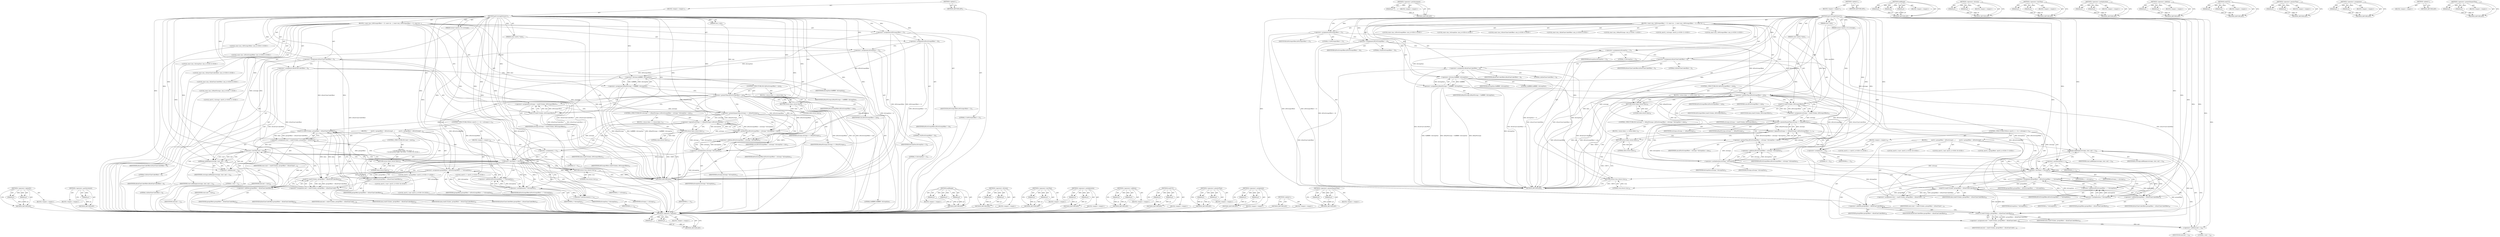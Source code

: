 digraph "&lt;operator&gt;.greaterEqualsThan" {
vulnerable_158 [label=<(METHOD,&lt;operator&gt;.logicalOr)>];
vulnerable_159 [label=<(PARAM,p1)>];
vulnerable_160 [label=<(PARAM,p2)>];
vulnerable_161 [label=<(BLOCK,&lt;empty&gt;,&lt;empty&gt;)>];
vulnerable_162 [label=<(METHOD_RETURN,ANY)>];
vulnerable_183 [label=<(METHOD,&lt;operator&gt;.postIncrement)>];
vulnerable_184 [label=<(PARAM,p1)>];
vulnerable_185 [label=<(BLOCK,&lt;empty&gt;,&lt;empty&gt;)>];
vulnerable_186 [label=<(METHOD_RETURN,ANY)>];
vulnerable_6 [label=<(METHOD,&lt;global&gt;)<SUB>1</SUB>>];
vulnerable_7 [label=<(BLOCK,&lt;empty&gt;,&lt;empty&gt;)<SUB>1</SUB>>];
vulnerable_8 [label=<(METHOD,getCoverageFormat12)<SUB>1</SUB>>];
vulnerable_9 [label=<(PARAM,vector&lt;uint32_t&gt;&amp; coverage)<SUB>1</SUB>>];
vulnerable_10 [label=<(PARAM,const uint8_t* data)<SUB>1</SUB>>];
vulnerable_11 [label=<(PARAM,size_t size)<SUB>1</SUB>>];
vulnerable_12 [label=<(BLOCK,{
 const size_t kNGroupsOffset = 12;
 const siz...,{
 const size_t kNGroupsOffset = 12;
 const siz...)<SUB>1</SUB>>];
vulnerable_13 [label="<(LOCAL,const size_t kNGroupsOffset: size_t)<SUB>2</SUB>>"];
vulnerable_14 [label=<(&lt;operator&gt;.assignment,kNGroupsOffset = 12)<SUB>2</SUB>>];
vulnerable_15 [label=<(IDENTIFIER,kNGroupsOffset,kNGroupsOffset = 12)<SUB>2</SUB>>];
vulnerable_16 [label=<(LITERAL,12,kNGroupsOffset = 12)<SUB>2</SUB>>];
vulnerable_17 [label="<(LOCAL,const size_t kFirstGroupOffset: size_t)<SUB>3</SUB>>"];
vulnerable_18 [label=<(&lt;operator&gt;.assignment,kFirstGroupOffset = 16)<SUB>3</SUB>>];
vulnerable_19 [label=<(IDENTIFIER,kFirstGroupOffset,kFirstGroupOffset = 16)<SUB>3</SUB>>];
vulnerable_20 [label=<(LITERAL,16,kFirstGroupOffset = 16)<SUB>3</SUB>>];
vulnerable_21 [label="<(LOCAL,const size_t kGroupSize: size_t)<SUB>4</SUB>>"];
vulnerable_22 [label=<(&lt;operator&gt;.assignment,kGroupSize = 12)<SUB>4</SUB>>];
vulnerable_23 [label=<(IDENTIFIER,kGroupSize,kGroupSize = 12)<SUB>4</SUB>>];
vulnerable_24 [label=<(LITERAL,12,kGroupSize = 12)<SUB>4</SUB>>];
vulnerable_25 [label="<(LOCAL,const size_t kStartCharCodeOffset: size_t)<SUB>5</SUB>>"];
vulnerable_26 [label=<(&lt;operator&gt;.assignment,kStartCharCodeOffset = 0)<SUB>5</SUB>>];
vulnerable_27 [label=<(IDENTIFIER,kStartCharCodeOffset,kStartCharCodeOffset = 0)<SUB>5</SUB>>];
vulnerable_28 [label=<(LITERAL,0,kStartCharCodeOffset = 0)<SUB>5</SUB>>];
vulnerable_29 [label="<(LOCAL,const size_t kEndCharCodeOffset: size_t)<SUB>6</SUB>>"];
vulnerable_30 [label=<(&lt;operator&gt;.assignment,kEndCharCodeOffset = 4)<SUB>6</SUB>>];
vulnerable_31 [label=<(IDENTIFIER,kEndCharCodeOffset,kEndCharCodeOffset = 4)<SUB>6</SUB>>];
vulnerable_32 [label=<(LITERAL,4,kEndCharCodeOffset = 4)<SUB>6</SUB>>];
vulnerable_33 [label="<(LOCAL,const size_t kMaxNGroups: size_t)<SUB>7</SUB>>"];
vulnerable_34 [label=<(&lt;operator&gt;.assignment,kMaxNGroups = 0xfffffff0 / kGroupSize)<SUB>7</SUB>>];
vulnerable_35 [label=<(IDENTIFIER,kMaxNGroups,kMaxNGroups = 0xfffffff0 / kGroupSize)<SUB>7</SUB>>];
vulnerable_36 [label=<(&lt;operator&gt;.division,0xfffffff0 / kGroupSize)<SUB>7</SUB>>];
vulnerable_37 [label=<(LITERAL,0xfffffff0,0xfffffff0 / kGroupSize)<SUB>7</SUB>>];
vulnerable_38 [label=<(IDENTIFIER,kGroupSize,0xfffffff0 / kGroupSize)<SUB>7</SUB>>];
vulnerable_39 [label=<(CONTROL_STRUCTURE,IF,if (kFirstGroupOffset &gt; size))<SUB>8</SUB>>];
vulnerable_40 [label=<(&lt;operator&gt;.greaterThan,kFirstGroupOffset &gt; size)<SUB>8</SUB>>];
vulnerable_41 [label=<(IDENTIFIER,kFirstGroupOffset,kFirstGroupOffset &gt; size)<SUB>8</SUB>>];
vulnerable_42 [label=<(IDENTIFIER,size,kFirstGroupOffset &gt; size)<SUB>8</SUB>>];
vulnerable_43 [label=<(BLOCK,{
 return false;
 },{
 return false;
 })<SUB>8</SUB>>];
vulnerable_44 [label=<(RETURN,return false;,return false;)<SUB>9</SUB>>];
vulnerable_45 [label=<(LITERAL,false,return false;)<SUB>9</SUB>>];
vulnerable_46 [label="<(LOCAL,uint32_t nGroups: uint32_t)<SUB>11</SUB>>"];
vulnerable_47 [label=<(&lt;operator&gt;.assignment,nGroups = readU32(data, kNGroupsOffset))<SUB>11</SUB>>];
vulnerable_48 [label=<(IDENTIFIER,nGroups,nGroups = readU32(data, kNGroupsOffset))<SUB>11</SUB>>];
vulnerable_49 [label=<(readU32,readU32(data, kNGroupsOffset))<SUB>11</SUB>>];
vulnerable_50 [label=<(IDENTIFIER,data,readU32(data, kNGroupsOffset))<SUB>11</SUB>>];
vulnerable_51 [label=<(IDENTIFIER,kNGroupsOffset,readU32(data, kNGroupsOffset))<SUB>11</SUB>>];
vulnerable_52 [label=<(CONTROL_STRUCTURE,IF,if (nGroups &gt;= kMaxNGroups || kFirstGroupOffset + nGroups * kGroupSize &gt; size))<SUB>12</SUB>>];
vulnerable_53 [label=<(&lt;operator&gt;.logicalOr,nGroups &gt;= kMaxNGroups || kFirstGroupOffset + n...)<SUB>12</SUB>>];
vulnerable_54 [label=<(&lt;operator&gt;.greaterEqualsThan,nGroups &gt;= kMaxNGroups)<SUB>12</SUB>>];
vulnerable_55 [label=<(IDENTIFIER,nGroups,nGroups &gt;= kMaxNGroups)<SUB>12</SUB>>];
vulnerable_56 [label=<(IDENTIFIER,kMaxNGroups,nGroups &gt;= kMaxNGroups)<SUB>12</SUB>>];
vulnerable_57 [label=<(&lt;operator&gt;.greaterThan,kFirstGroupOffset + nGroups * kGroupSize &gt; size)<SUB>12</SUB>>];
vulnerable_58 [label=<(&lt;operator&gt;.addition,kFirstGroupOffset + nGroups * kGroupSize)<SUB>12</SUB>>];
vulnerable_59 [label=<(IDENTIFIER,kFirstGroupOffset,kFirstGroupOffset + nGroups * kGroupSize)<SUB>12</SUB>>];
vulnerable_60 [label=<(&lt;operator&gt;.multiplication,nGroups * kGroupSize)<SUB>12</SUB>>];
vulnerable_61 [label=<(IDENTIFIER,nGroups,nGroups * kGroupSize)<SUB>12</SUB>>];
vulnerable_62 [label=<(IDENTIFIER,kGroupSize,nGroups * kGroupSize)<SUB>12</SUB>>];
vulnerable_63 [label=<(IDENTIFIER,size,kFirstGroupOffset + nGroups * kGroupSize &gt; size)<SUB>12</SUB>>];
vulnerable_64 [label=<(BLOCK,{
 return false;
 },{
 return false;
 })<SUB>12</SUB>>];
vulnerable_65 [label=<(RETURN,return false;,return false;)<SUB>13</SUB>>];
vulnerable_66 [label=<(LITERAL,false,return false;)<SUB>13</SUB>>];
vulnerable_67 [label=<(CONTROL_STRUCTURE,FOR,for (uint32_t i = 0;i &lt; nGroups;i++))<SUB>15</SUB>>];
vulnerable_68 [label=<(BLOCK,&lt;empty&gt;,&lt;empty&gt;)<SUB>15</SUB>>];
vulnerable_69 [label="<(LOCAL,uint32_t i: uint32_t)<SUB>15</SUB>>"];
vulnerable_70 [label=<(&lt;operator&gt;.assignment,i = 0)<SUB>15</SUB>>];
vulnerable_71 [label=<(IDENTIFIER,i,i = 0)<SUB>15</SUB>>];
vulnerable_72 [label=<(LITERAL,0,i = 0)<SUB>15</SUB>>];
vulnerable_73 [label=<(&lt;operator&gt;.lessThan,i &lt; nGroups)<SUB>15</SUB>>];
vulnerable_74 [label=<(IDENTIFIER,i,i &lt; nGroups)<SUB>15</SUB>>];
vulnerable_75 [label=<(IDENTIFIER,nGroups,i &lt; nGroups)<SUB>15</SUB>>];
vulnerable_76 [label=<(&lt;operator&gt;.postIncrement,i++)<SUB>15</SUB>>];
vulnerable_77 [label=<(IDENTIFIER,i,i++)<SUB>15</SUB>>];
vulnerable_78 [label=<(BLOCK,{

         uint32_t groupOffset = kFirstGroupO...,{

         uint32_t groupOffset = kFirstGroupO...)<SUB>15</SUB>>];
vulnerable_79 [label="<(LOCAL,uint32_t groupOffset: uint32_t)<SUB>17</SUB>>"];
vulnerable_80 [label=<(&lt;operator&gt;.assignment,groupOffset = kFirstGroupOffset + i * kGroupSize)<SUB>17</SUB>>];
vulnerable_81 [label=<(IDENTIFIER,groupOffset,groupOffset = kFirstGroupOffset + i * kGroupSize)<SUB>17</SUB>>];
vulnerable_82 [label=<(&lt;operator&gt;.addition,kFirstGroupOffset + i * kGroupSize)<SUB>17</SUB>>];
vulnerable_83 [label=<(IDENTIFIER,kFirstGroupOffset,kFirstGroupOffset + i * kGroupSize)<SUB>17</SUB>>];
vulnerable_84 [label=<(&lt;operator&gt;.multiplication,i * kGroupSize)<SUB>17</SUB>>];
vulnerable_85 [label=<(IDENTIFIER,i,i * kGroupSize)<SUB>17</SUB>>];
vulnerable_86 [label=<(IDENTIFIER,kGroupSize,i * kGroupSize)<SUB>17</SUB>>];
vulnerable_87 [label="<(LOCAL,uint32_t start: uint32_t)<SUB>18</SUB>>"];
vulnerable_88 [label=<(&lt;operator&gt;.assignment,start = readU32(data, groupOffset + kStartCharC...)<SUB>18</SUB>>];
vulnerable_89 [label=<(IDENTIFIER,start,start = readU32(data, groupOffset + kStartCharC...)<SUB>18</SUB>>];
vulnerable_90 [label=<(readU32,readU32(data, groupOffset + kStartCharCodeOffset))<SUB>18</SUB>>];
vulnerable_91 [label=<(IDENTIFIER,data,readU32(data, groupOffset + kStartCharCodeOffset))<SUB>18</SUB>>];
vulnerable_92 [label=<(&lt;operator&gt;.addition,groupOffset + kStartCharCodeOffset)<SUB>18</SUB>>];
vulnerable_93 [label=<(IDENTIFIER,groupOffset,groupOffset + kStartCharCodeOffset)<SUB>18</SUB>>];
vulnerable_94 [label=<(IDENTIFIER,kStartCharCodeOffset,groupOffset + kStartCharCodeOffset)<SUB>18</SUB>>];
vulnerable_95 [label="<(LOCAL,uint32_t end: uint32_t)<SUB>19</SUB>>"];
vulnerable_96 [label=<(&lt;operator&gt;.assignment,end = readU32(data, groupOffset + kEndCharCodeO...)<SUB>19</SUB>>];
vulnerable_97 [label=<(IDENTIFIER,end,end = readU32(data, groupOffset + kEndCharCodeO...)<SUB>19</SUB>>];
vulnerable_98 [label=<(readU32,readU32(data, groupOffset + kEndCharCodeOffset))<SUB>19</SUB>>];
vulnerable_99 [label=<(IDENTIFIER,data,readU32(data, groupOffset + kEndCharCodeOffset))<SUB>19</SUB>>];
vulnerable_100 [label=<(&lt;operator&gt;.addition,groupOffset + kEndCharCodeOffset)<SUB>19</SUB>>];
vulnerable_101 [label=<(IDENTIFIER,groupOffset,groupOffset + kEndCharCodeOffset)<SUB>19</SUB>>];
vulnerable_102 [label=<(IDENTIFIER,kEndCharCodeOffset,groupOffset + kEndCharCodeOffset)<SUB>19</SUB>>];
vulnerable_103 [label=<(addRange,addRange(coverage, start, end + 1))<SUB>20</SUB>>];
vulnerable_104 [label=<(IDENTIFIER,coverage,addRange(coverage, start, end + 1))<SUB>20</SUB>>];
vulnerable_105 [label=<(IDENTIFIER,start,addRange(coverage, start, end + 1))<SUB>20</SUB>>];
vulnerable_106 [label=<(&lt;operator&gt;.addition,end + 1)<SUB>20</SUB>>];
vulnerable_107 [label=<(IDENTIFIER,end,end + 1)<SUB>20</SUB>>];
vulnerable_108 [label=<(LITERAL,1,end + 1)<SUB>20</SUB>>];
vulnerable_109 [label=<(RETURN,return true;,return true;)<SUB>22</SUB>>];
vulnerable_110 [label=<(LITERAL,true,return true;)<SUB>22</SUB>>];
vulnerable_111 [label=<(METHOD_RETURN,bool)<SUB>1</SUB>>];
vulnerable_113 [label=<(METHOD_RETURN,ANY)<SUB>1</SUB>>];
vulnerable_187 [label=<(METHOD,addRange)>];
vulnerable_188 [label=<(PARAM,p1)>];
vulnerable_189 [label=<(PARAM,p2)>];
vulnerable_190 [label=<(PARAM,p3)>];
vulnerable_191 [label=<(BLOCK,&lt;empty&gt;,&lt;empty&gt;)>];
vulnerable_192 [label=<(METHOD_RETURN,ANY)>];
vulnerable_143 [label=<(METHOD,&lt;operator&gt;.division)>];
vulnerable_144 [label=<(PARAM,p1)>];
vulnerable_145 [label=<(PARAM,p2)>];
vulnerable_146 [label=<(BLOCK,&lt;empty&gt;,&lt;empty&gt;)>];
vulnerable_147 [label=<(METHOD_RETURN,ANY)>];
vulnerable_178 [label=<(METHOD,&lt;operator&gt;.lessThan)>];
vulnerable_179 [label=<(PARAM,p1)>];
vulnerable_180 [label=<(PARAM,p2)>];
vulnerable_181 [label=<(BLOCK,&lt;empty&gt;,&lt;empty&gt;)>];
vulnerable_182 [label=<(METHOD_RETURN,ANY)>];
vulnerable_173 [label=<(METHOD,&lt;operator&gt;.multiplication)>];
vulnerable_174 [label=<(PARAM,p1)>];
vulnerable_175 [label=<(PARAM,p2)>];
vulnerable_176 [label=<(BLOCK,&lt;empty&gt;,&lt;empty&gt;)>];
vulnerable_177 [label=<(METHOD_RETURN,ANY)>];
vulnerable_168 [label=<(METHOD,&lt;operator&gt;.addition)>];
vulnerable_169 [label=<(PARAM,p1)>];
vulnerable_170 [label=<(PARAM,p2)>];
vulnerable_171 [label=<(BLOCK,&lt;empty&gt;,&lt;empty&gt;)>];
vulnerable_172 [label=<(METHOD_RETURN,ANY)>];
vulnerable_153 [label=<(METHOD,readU32)>];
vulnerable_154 [label=<(PARAM,p1)>];
vulnerable_155 [label=<(PARAM,p2)>];
vulnerable_156 [label=<(BLOCK,&lt;empty&gt;,&lt;empty&gt;)>];
vulnerable_157 [label=<(METHOD_RETURN,ANY)>];
vulnerable_148 [label=<(METHOD,&lt;operator&gt;.greaterThan)>];
vulnerable_149 [label=<(PARAM,p1)>];
vulnerable_150 [label=<(PARAM,p2)>];
vulnerable_151 [label=<(BLOCK,&lt;empty&gt;,&lt;empty&gt;)>];
vulnerable_152 [label=<(METHOD_RETURN,ANY)>];
vulnerable_138 [label=<(METHOD,&lt;operator&gt;.assignment)>];
vulnerable_139 [label=<(PARAM,p1)>];
vulnerable_140 [label=<(PARAM,p2)>];
vulnerable_141 [label=<(BLOCK,&lt;empty&gt;,&lt;empty&gt;)>];
vulnerable_142 [label=<(METHOD_RETURN,ANY)>];
vulnerable_132 [label=<(METHOD,&lt;global&gt;)<SUB>1</SUB>>];
vulnerable_133 [label=<(BLOCK,&lt;empty&gt;,&lt;empty&gt;)>];
vulnerable_134 [label=<(METHOD_RETURN,ANY)>];
vulnerable_163 [label=<(METHOD,&lt;operator&gt;.greaterEqualsThan)>];
vulnerable_164 [label=<(PARAM,p1)>];
vulnerable_165 [label=<(PARAM,p2)>];
vulnerable_166 [label=<(BLOCK,&lt;empty&gt;,&lt;empty&gt;)>];
vulnerable_167 [label=<(METHOD_RETURN,ANY)>];
fixed_165 [label=<(METHOD,&lt;operator&gt;.logicalOr)>];
fixed_166 [label=<(PARAM,p1)>];
fixed_167 [label=<(PARAM,p2)>];
fixed_168 [label=<(BLOCK,&lt;empty&gt;,&lt;empty&gt;)>];
fixed_169 [label=<(METHOD_RETURN,ANY)>];
fixed_190 [label=<(METHOD,&lt;operator&gt;.postIncrement)>];
fixed_191 [label=<(PARAM,p1)>];
fixed_192 [label=<(BLOCK,&lt;empty&gt;,&lt;empty&gt;)>];
fixed_193 [label=<(METHOD_RETURN,ANY)>];
fixed_6 [label=<(METHOD,&lt;global&gt;)<SUB>1</SUB>>];
fixed_7 [label=<(BLOCK,&lt;empty&gt;,&lt;empty&gt;)<SUB>1</SUB>>];
fixed_8 [label=<(METHOD,getCoverageFormat12)<SUB>1</SUB>>];
fixed_9 [label=<(PARAM,vector&lt;uint32_t&gt;&amp; coverage)<SUB>1</SUB>>];
fixed_10 [label=<(PARAM,const uint8_t* data)<SUB>1</SUB>>];
fixed_11 [label=<(PARAM,size_t size)<SUB>1</SUB>>];
fixed_12 [label=<(BLOCK,{
 const size_t kNGroupsOffset = 12;
 const siz...,{
 const size_t kNGroupsOffset = 12;
 const siz...)<SUB>1</SUB>>];
fixed_13 [label="<(LOCAL,const size_t kNGroupsOffset: size_t)<SUB>2</SUB>>"];
fixed_14 [label=<(&lt;operator&gt;.assignment,kNGroupsOffset = 12)<SUB>2</SUB>>];
fixed_15 [label=<(IDENTIFIER,kNGroupsOffset,kNGroupsOffset = 12)<SUB>2</SUB>>];
fixed_16 [label=<(LITERAL,12,kNGroupsOffset = 12)<SUB>2</SUB>>];
fixed_17 [label="<(LOCAL,const size_t kFirstGroupOffset: size_t)<SUB>3</SUB>>"];
fixed_18 [label=<(&lt;operator&gt;.assignment,kFirstGroupOffset = 16)<SUB>3</SUB>>];
fixed_19 [label=<(IDENTIFIER,kFirstGroupOffset,kFirstGroupOffset = 16)<SUB>3</SUB>>];
fixed_20 [label=<(LITERAL,16,kFirstGroupOffset = 16)<SUB>3</SUB>>];
fixed_21 [label="<(LOCAL,const size_t kGroupSize: size_t)<SUB>4</SUB>>"];
fixed_22 [label=<(&lt;operator&gt;.assignment,kGroupSize = 12)<SUB>4</SUB>>];
fixed_23 [label=<(IDENTIFIER,kGroupSize,kGroupSize = 12)<SUB>4</SUB>>];
fixed_24 [label=<(LITERAL,12,kGroupSize = 12)<SUB>4</SUB>>];
fixed_25 [label="<(LOCAL,const size_t kStartCharCodeOffset: size_t)<SUB>5</SUB>>"];
fixed_26 [label=<(&lt;operator&gt;.assignment,kStartCharCodeOffset = 0)<SUB>5</SUB>>];
fixed_27 [label=<(IDENTIFIER,kStartCharCodeOffset,kStartCharCodeOffset = 0)<SUB>5</SUB>>];
fixed_28 [label=<(LITERAL,0,kStartCharCodeOffset = 0)<SUB>5</SUB>>];
fixed_29 [label="<(LOCAL,const size_t kEndCharCodeOffset: size_t)<SUB>6</SUB>>"];
fixed_30 [label=<(&lt;operator&gt;.assignment,kEndCharCodeOffset = 4)<SUB>6</SUB>>];
fixed_31 [label=<(IDENTIFIER,kEndCharCodeOffset,kEndCharCodeOffset = 4)<SUB>6</SUB>>];
fixed_32 [label=<(LITERAL,4,kEndCharCodeOffset = 4)<SUB>6</SUB>>];
fixed_33 [label="<(LOCAL,const size_t kMaxNGroups: size_t)<SUB>7</SUB>>"];
fixed_34 [label=<(&lt;operator&gt;.assignment,kMaxNGroups = 0xfffffff0 / kGroupSize)<SUB>7</SUB>>];
fixed_35 [label=<(IDENTIFIER,kMaxNGroups,kMaxNGroups = 0xfffffff0 / kGroupSize)<SUB>7</SUB>>];
fixed_36 [label=<(&lt;operator&gt;.division,0xfffffff0 / kGroupSize)<SUB>7</SUB>>];
fixed_37 [label=<(LITERAL,0xfffffff0,0xfffffff0 / kGroupSize)<SUB>7</SUB>>];
fixed_38 [label=<(IDENTIFIER,kGroupSize,0xfffffff0 / kGroupSize)<SUB>7</SUB>>];
fixed_39 [label=<(CONTROL_STRUCTURE,IF,if (kFirstGroupOffset &gt; size))<SUB>8</SUB>>];
fixed_40 [label=<(&lt;operator&gt;.greaterThan,kFirstGroupOffset &gt; size)<SUB>8</SUB>>];
fixed_41 [label=<(IDENTIFIER,kFirstGroupOffset,kFirstGroupOffset &gt; size)<SUB>8</SUB>>];
fixed_42 [label=<(IDENTIFIER,size,kFirstGroupOffset &gt; size)<SUB>8</SUB>>];
fixed_43 [label=<(BLOCK,{
 return false;
 },{
 return false;
 })<SUB>8</SUB>>];
fixed_44 [label=<(RETURN,return false;,return false;)<SUB>9</SUB>>];
fixed_45 [label=<(LITERAL,false,return false;)<SUB>9</SUB>>];
fixed_46 [label="<(LOCAL,uint32_t nGroups: uint32_t)<SUB>11</SUB>>"];
fixed_47 [label=<(&lt;operator&gt;.assignment,nGroups = readU32(data, kNGroupsOffset))<SUB>11</SUB>>];
fixed_48 [label=<(IDENTIFIER,nGroups,nGroups = readU32(data, kNGroupsOffset))<SUB>11</SUB>>];
fixed_49 [label=<(readU32,readU32(data, kNGroupsOffset))<SUB>11</SUB>>];
fixed_50 [label=<(IDENTIFIER,data,readU32(data, kNGroupsOffset))<SUB>11</SUB>>];
fixed_51 [label=<(IDENTIFIER,kNGroupsOffset,readU32(data, kNGroupsOffset))<SUB>11</SUB>>];
fixed_52 [label=<(CONTROL_STRUCTURE,IF,if (nGroups &gt;= kMaxNGroups || kFirstGroupOffset + nGroups * kGroupSize &gt; size))<SUB>12</SUB>>];
fixed_53 [label=<(&lt;operator&gt;.logicalOr,nGroups &gt;= kMaxNGroups || kFirstGroupOffset + n...)<SUB>12</SUB>>];
fixed_54 [label=<(&lt;operator&gt;.greaterEqualsThan,nGroups &gt;= kMaxNGroups)<SUB>12</SUB>>];
fixed_55 [label=<(IDENTIFIER,nGroups,nGroups &gt;= kMaxNGroups)<SUB>12</SUB>>];
fixed_56 [label=<(IDENTIFIER,kMaxNGroups,nGroups &gt;= kMaxNGroups)<SUB>12</SUB>>];
fixed_57 [label=<(&lt;operator&gt;.greaterThan,kFirstGroupOffset + nGroups * kGroupSize &gt; size)<SUB>12</SUB>>];
fixed_58 [label=<(&lt;operator&gt;.addition,kFirstGroupOffset + nGroups * kGroupSize)<SUB>12</SUB>>];
fixed_59 [label=<(IDENTIFIER,kFirstGroupOffset,kFirstGroupOffset + nGroups * kGroupSize)<SUB>12</SUB>>];
fixed_60 [label=<(&lt;operator&gt;.multiplication,nGroups * kGroupSize)<SUB>12</SUB>>];
fixed_61 [label=<(IDENTIFIER,nGroups,nGroups * kGroupSize)<SUB>12</SUB>>];
fixed_62 [label=<(IDENTIFIER,kGroupSize,nGroups * kGroupSize)<SUB>12</SUB>>];
fixed_63 [label=<(IDENTIFIER,size,kFirstGroupOffset + nGroups * kGroupSize &gt; size)<SUB>12</SUB>>];
fixed_64 [label=<(BLOCK,{
 return false;
 },{
 return false;
 })<SUB>12</SUB>>];
fixed_65 [label=<(RETURN,return false;,return false;)<SUB>13</SUB>>];
fixed_66 [label=<(LITERAL,false,return false;)<SUB>13</SUB>>];
fixed_67 [label=<(CONTROL_STRUCTURE,FOR,for (uint32_t i = 0;i &lt; nGroups;i++))<SUB>15</SUB>>];
fixed_68 [label=<(BLOCK,&lt;empty&gt;,&lt;empty&gt;)<SUB>15</SUB>>];
fixed_69 [label="<(LOCAL,uint32_t i: uint32_t)<SUB>15</SUB>>"];
fixed_70 [label=<(&lt;operator&gt;.assignment,i = 0)<SUB>15</SUB>>];
fixed_71 [label=<(IDENTIFIER,i,i = 0)<SUB>15</SUB>>];
fixed_72 [label=<(LITERAL,0,i = 0)<SUB>15</SUB>>];
fixed_73 [label=<(&lt;operator&gt;.lessThan,i &lt; nGroups)<SUB>15</SUB>>];
fixed_74 [label=<(IDENTIFIER,i,i &lt; nGroups)<SUB>15</SUB>>];
fixed_75 [label=<(IDENTIFIER,nGroups,i &lt; nGroups)<SUB>15</SUB>>];
fixed_76 [label=<(&lt;operator&gt;.postIncrement,i++)<SUB>15</SUB>>];
fixed_77 [label=<(IDENTIFIER,i,i++)<SUB>15</SUB>>];
fixed_78 [label=<(BLOCK,{

         uint32_t groupOffset = kFirstGroupO...,{

         uint32_t groupOffset = kFirstGroupO...)<SUB>15</SUB>>];
fixed_79 [label="<(LOCAL,uint32_t groupOffset: uint32_t)<SUB>17</SUB>>"];
fixed_80 [label=<(&lt;operator&gt;.assignment,groupOffset = kFirstGroupOffset + i * kGroupSize)<SUB>17</SUB>>];
fixed_81 [label=<(IDENTIFIER,groupOffset,groupOffset = kFirstGroupOffset + i * kGroupSize)<SUB>17</SUB>>];
fixed_82 [label=<(&lt;operator&gt;.addition,kFirstGroupOffset + i * kGroupSize)<SUB>17</SUB>>];
fixed_83 [label=<(IDENTIFIER,kFirstGroupOffset,kFirstGroupOffset + i * kGroupSize)<SUB>17</SUB>>];
fixed_84 [label=<(&lt;operator&gt;.multiplication,i * kGroupSize)<SUB>17</SUB>>];
fixed_85 [label=<(IDENTIFIER,i,i * kGroupSize)<SUB>17</SUB>>];
fixed_86 [label=<(IDENTIFIER,kGroupSize,i * kGroupSize)<SUB>17</SUB>>];
fixed_87 [label="<(LOCAL,uint32_t start: uint32_t)<SUB>18</SUB>>"];
fixed_88 [label=<(&lt;operator&gt;.assignment,start = readU32(data, groupOffset + kStartCharC...)<SUB>18</SUB>>];
fixed_89 [label=<(IDENTIFIER,start,start = readU32(data, groupOffset + kStartCharC...)<SUB>18</SUB>>];
fixed_90 [label=<(readU32,readU32(data, groupOffset + kStartCharCodeOffset))<SUB>18</SUB>>];
fixed_91 [label=<(IDENTIFIER,data,readU32(data, groupOffset + kStartCharCodeOffset))<SUB>18</SUB>>];
fixed_92 [label=<(&lt;operator&gt;.addition,groupOffset + kStartCharCodeOffset)<SUB>18</SUB>>];
fixed_93 [label=<(IDENTIFIER,groupOffset,groupOffset + kStartCharCodeOffset)<SUB>18</SUB>>];
fixed_94 [label=<(IDENTIFIER,kStartCharCodeOffset,groupOffset + kStartCharCodeOffset)<SUB>18</SUB>>];
fixed_95 [label="<(LOCAL,uint32_t end: uint32_t)<SUB>19</SUB>>"];
fixed_96 [label=<(&lt;operator&gt;.assignment,end = readU32(data, groupOffset + kEndCharCodeO...)<SUB>19</SUB>>];
fixed_97 [label=<(IDENTIFIER,end,end = readU32(data, groupOffset + kEndCharCodeO...)<SUB>19</SUB>>];
fixed_98 [label=<(readU32,readU32(data, groupOffset + kEndCharCodeOffset))<SUB>19</SUB>>];
fixed_99 [label=<(IDENTIFIER,data,readU32(data, groupOffset + kEndCharCodeOffset))<SUB>19</SUB>>];
fixed_100 [label=<(&lt;operator&gt;.addition,groupOffset + kEndCharCodeOffset)<SUB>19</SUB>>];
fixed_101 [label=<(IDENTIFIER,groupOffset,groupOffset + kEndCharCodeOffset)<SUB>19</SUB>>];
fixed_102 [label=<(IDENTIFIER,kEndCharCodeOffset,groupOffset + kEndCharCodeOffset)<SUB>19</SUB>>];
fixed_103 [label=<(CONTROL_STRUCTURE,IF,if (end &lt; start))<SUB>20</SUB>>];
fixed_104 [label=<(&lt;operator&gt;.lessThan,end &lt; start)<SUB>20</SUB>>];
fixed_105 [label=<(IDENTIFIER,end,end &lt; start)<SUB>20</SUB>>];
fixed_106 [label=<(IDENTIFIER,start,end &lt; start)<SUB>20</SUB>>];
fixed_107 [label="<(BLOCK,{
            // invalid group range: size must...,{
            // invalid group range: size must...)<SUB>20</SUB>>"];
fixed_108 [label=<(RETURN,return false;,return false;)<SUB>22</SUB>>];
fixed_109 [label=<(LITERAL,false,return false;)<SUB>22</SUB>>];
fixed_110 [label=<(addRange,addRange(coverage, start, end + 1))<SUB>24</SUB>>];
fixed_111 [label=<(IDENTIFIER,coverage,addRange(coverage, start, end + 1))<SUB>24</SUB>>];
fixed_112 [label=<(IDENTIFIER,start,addRange(coverage, start, end + 1))<SUB>24</SUB>>];
fixed_113 [label=<(&lt;operator&gt;.addition,end + 1)<SUB>24</SUB>>];
fixed_114 [label=<(IDENTIFIER,end,end + 1)<SUB>24</SUB>>];
fixed_115 [label=<(LITERAL,1,end + 1)<SUB>24</SUB>>];
fixed_116 [label=<(RETURN,return true;,return true;)<SUB>26</SUB>>];
fixed_117 [label=<(LITERAL,true,return true;)<SUB>26</SUB>>];
fixed_118 [label=<(METHOD_RETURN,bool)<SUB>1</SUB>>];
fixed_120 [label=<(METHOD_RETURN,ANY)<SUB>1</SUB>>];
fixed_194 [label=<(METHOD,addRange)>];
fixed_195 [label=<(PARAM,p1)>];
fixed_196 [label=<(PARAM,p2)>];
fixed_197 [label=<(PARAM,p3)>];
fixed_198 [label=<(BLOCK,&lt;empty&gt;,&lt;empty&gt;)>];
fixed_199 [label=<(METHOD_RETURN,ANY)>];
fixed_150 [label=<(METHOD,&lt;operator&gt;.division)>];
fixed_151 [label=<(PARAM,p1)>];
fixed_152 [label=<(PARAM,p2)>];
fixed_153 [label=<(BLOCK,&lt;empty&gt;,&lt;empty&gt;)>];
fixed_154 [label=<(METHOD_RETURN,ANY)>];
fixed_185 [label=<(METHOD,&lt;operator&gt;.lessThan)>];
fixed_186 [label=<(PARAM,p1)>];
fixed_187 [label=<(PARAM,p2)>];
fixed_188 [label=<(BLOCK,&lt;empty&gt;,&lt;empty&gt;)>];
fixed_189 [label=<(METHOD_RETURN,ANY)>];
fixed_180 [label=<(METHOD,&lt;operator&gt;.multiplication)>];
fixed_181 [label=<(PARAM,p1)>];
fixed_182 [label=<(PARAM,p2)>];
fixed_183 [label=<(BLOCK,&lt;empty&gt;,&lt;empty&gt;)>];
fixed_184 [label=<(METHOD_RETURN,ANY)>];
fixed_175 [label=<(METHOD,&lt;operator&gt;.addition)>];
fixed_176 [label=<(PARAM,p1)>];
fixed_177 [label=<(PARAM,p2)>];
fixed_178 [label=<(BLOCK,&lt;empty&gt;,&lt;empty&gt;)>];
fixed_179 [label=<(METHOD_RETURN,ANY)>];
fixed_160 [label=<(METHOD,readU32)>];
fixed_161 [label=<(PARAM,p1)>];
fixed_162 [label=<(PARAM,p2)>];
fixed_163 [label=<(BLOCK,&lt;empty&gt;,&lt;empty&gt;)>];
fixed_164 [label=<(METHOD_RETURN,ANY)>];
fixed_155 [label=<(METHOD,&lt;operator&gt;.greaterThan)>];
fixed_156 [label=<(PARAM,p1)>];
fixed_157 [label=<(PARAM,p2)>];
fixed_158 [label=<(BLOCK,&lt;empty&gt;,&lt;empty&gt;)>];
fixed_159 [label=<(METHOD_RETURN,ANY)>];
fixed_145 [label=<(METHOD,&lt;operator&gt;.assignment)>];
fixed_146 [label=<(PARAM,p1)>];
fixed_147 [label=<(PARAM,p2)>];
fixed_148 [label=<(BLOCK,&lt;empty&gt;,&lt;empty&gt;)>];
fixed_149 [label=<(METHOD_RETURN,ANY)>];
fixed_139 [label=<(METHOD,&lt;global&gt;)<SUB>1</SUB>>];
fixed_140 [label=<(BLOCK,&lt;empty&gt;,&lt;empty&gt;)>];
fixed_141 [label=<(METHOD_RETURN,ANY)>];
fixed_170 [label=<(METHOD,&lt;operator&gt;.greaterEqualsThan)>];
fixed_171 [label=<(PARAM,p1)>];
fixed_172 [label=<(PARAM,p2)>];
fixed_173 [label=<(BLOCK,&lt;empty&gt;,&lt;empty&gt;)>];
fixed_174 [label=<(METHOD_RETURN,ANY)>];
vulnerable_158 -> vulnerable_159  [key=0, label="AST: "];
vulnerable_158 -> vulnerable_159  [key=1, label="DDG: "];
vulnerable_158 -> vulnerable_161  [key=0, label="AST: "];
vulnerable_158 -> vulnerable_160  [key=0, label="AST: "];
vulnerable_158 -> vulnerable_160  [key=1, label="DDG: "];
vulnerable_158 -> vulnerable_162  [key=0, label="AST: "];
vulnerable_158 -> vulnerable_162  [key=1, label="CFG: "];
vulnerable_159 -> vulnerable_162  [key=0, label="DDG: p1"];
vulnerable_160 -> vulnerable_162  [key=0, label="DDG: p2"];
vulnerable_183 -> vulnerable_184  [key=0, label="AST: "];
vulnerable_183 -> vulnerable_184  [key=1, label="DDG: "];
vulnerable_183 -> vulnerable_185  [key=0, label="AST: "];
vulnerable_183 -> vulnerable_186  [key=0, label="AST: "];
vulnerable_183 -> vulnerable_186  [key=1, label="CFG: "];
vulnerable_184 -> vulnerable_186  [key=0, label="DDG: p1"];
vulnerable_6 -> vulnerable_7  [key=0, label="AST: "];
vulnerable_6 -> vulnerable_113  [key=0, label="AST: "];
vulnerable_6 -> vulnerable_113  [key=1, label="CFG: "];
vulnerable_7 -> vulnerable_8  [key=0, label="AST: "];
vulnerable_8 -> vulnerable_9  [key=0, label="AST: "];
vulnerable_8 -> vulnerable_9  [key=1, label="DDG: "];
vulnerable_8 -> vulnerable_10  [key=0, label="AST: "];
vulnerable_8 -> vulnerable_10  [key=1, label="DDG: "];
vulnerable_8 -> vulnerable_11  [key=0, label="AST: "];
vulnerable_8 -> vulnerable_11  [key=1, label="DDG: "];
vulnerable_8 -> vulnerable_12  [key=0, label="AST: "];
vulnerable_8 -> vulnerable_111  [key=0, label="AST: "];
vulnerable_8 -> vulnerable_14  [key=0, label="CFG: "];
vulnerable_8 -> vulnerable_14  [key=1, label="DDG: "];
vulnerable_8 -> vulnerable_18  [key=0, label="DDG: "];
vulnerable_8 -> vulnerable_22  [key=0, label="DDG: "];
vulnerable_8 -> vulnerable_26  [key=0, label="DDG: "];
vulnerable_8 -> vulnerable_30  [key=0, label="DDG: "];
vulnerable_8 -> vulnerable_109  [key=0, label="DDG: "];
vulnerable_8 -> vulnerable_110  [key=0, label="DDG: "];
vulnerable_8 -> vulnerable_36  [key=0, label="DDG: "];
vulnerable_8 -> vulnerable_40  [key=0, label="DDG: "];
vulnerable_8 -> vulnerable_44  [key=0, label="DDG: "];
vulnerable_8 -> vulnerable_49  [key=0, label="DDG: "];
vulnerable_8 -> vulnerable_65  [key=0, label="DDG: "];
vulnerable_8 -> vulnerable_70  [key=0, label="DDG: "];
vulnerable_8 -> vulnerable_73  [key=0, label="DDG: "];
vulnerable_8 -> vulnerable_76  [key=0, label="DDG: "];
vulnerable_8 -> vulnerable_80  [key=0, label="DDG: "];
vulnerable_8 -> vulnerable_45  [key=0, label="DDG: "];
vulnerable_8 -> vulnerable_54  [key=0, label="DDG: "];
vulnerable_8 -> vulnerable_57  [key=0, label="DDG: "];
vulnerable_8 -> vulnerable_66  [key=0, label="DDG: "];
vulnerable_8 -> vulnerable_103  [key=0, label="DDG: "];
vulnerable_8 -> vulnerable_58  [key=0, label="DDG: "];
vulnerable_8 -> vulnerable_82  [key=0, label="DDG: "];
vulnerable_8 -> vulnerable_90  [key=0, label="DDG: "];
vulnerable_8 -> vulnerable_98  [key=0, label="DDG: "];
vulnerable_8 -> vulnerable_106  [key=0, label="DDG: "];
vulnerable_8 -> vulnerable_60  [key=0, label="DDG: "];
vulnerable_8 -> vulnerable_84  [key=0, label="DDG: "];
vulnerable_8 -> vulnerable_92  [key=0, label="DDG: "];
vulnerable_8 -> vulnerable_100  [key=0, label="DDG: "];
vulnerable_9 -> vulnerable_111  [key=0, label="DDG: coverage"];
vulnerable_9 -> vulnerable_103  [key=0, label="DDG: coverage"];
vulnerable_10 -> vulnerable_111  [key=0, label="DDG: data"];
vulnerable_10 -> vulnerable_49  [key=0, label="DDG: data"];
vulnerable_11 -> vulnerable_40  [key=0, label="DDG: size"];
vulnerable_12 -> vulnerable_13  [key=0, label="AST: "];
vulnerable_12 -> vulnerable_14  [key=0, label="AST: "];
vulnerable_12 -> vulnerable_17  [key=0, label="AST: "];
vulnerable_12 -> vulnerable_18  [key=0, label="AST: "];
vulnerable_12 -> vulnerable_21  [key=0, label="AST: "];
vulnerable_12 -> vulnerable_22  [key=0, label="AST: "];
vulnerable_12 -> vulnerable_25  [key=0, label="AST: "];
vulnerable_12 -> vulnerable_26  [key=0, label="AST: "];
vulnerable_12 -> vulnerable_29  [key=0, label="AST: "];
vulnerable_12 -> vulnerable_30  [key=0, label="AST: "];
vulnerable_12 -> vulnerable_33  [key=0, label="AST: "];
vulnerable_12 -> vulnerable_34  [key=0, label="AST: "];
vulnerable_12 -> vulnerable_39  [key=0, label="AST: "];
vulnerable_12 -> vulnerable_46  [key=0, label="AST: "];
vulnerable_12 -> vulnerable_47  [key=0, label="AST: "];
vulnerable_12 -> vulnerable_52  [key=0, label="AST: "];
vulnerable_12 -> vulnerable_67  [key=0, label="AST: "];
vulnerable_12 -> vulnerable_109  [key=0, label="AST: "];
vulnerable_14 -> vulnerable_15  [key=0, label="AST: "];
vulnerable_14 -> vulnerable_16  [key=0, label="AST: "];
vulnerable_14 -> vulnerable_18  [key=0, label="CFG: "];
vulnerable_14 -> vulnerable_111  [key=0, label="DDG: kNGroupsOffset"];
vulnerable_14 -> vulnerable_111  [key=1, label="DDG: kNGroupsOffset = 12"];
vulnerable_14 -> vulnerable_49  [key=0, label="DDG: kNGroupsOffset"];
vulnerable_18 -> vulnerable_19  [key=0, label="AST: "];
vulnerable_18 -> vulnerable_20  [key=0, label="AST: "];
vulnerable_18 -> vulnerable_22  [key=0, label="CFG: "];
vulnerable_18 -> vulnerable_111  [key=0, label="DDG: kFirstGroupOffset = 16"];
vulnerable_18 -> vulnerable_40  [key=0, label="DDG: kFirstGroupOffset"];
vulnerable_22 -> vulnerable_23  [key=0, label="AST: "];
vulnerable_22 -> vulnerable_24  [key=0, label="AST: "];
vulnerable_22 -> vulnerable_26  [key=0, label="CFG: "];
vulnerable_22 -> vulnerable_111  [key=0, label="DDG: kGroupSize = 12"];
vulnerable_22 -> vulnerable_36  [key=0, label="DDG: kGroupSize"];
vulnerable_26 -> vulnerable_27  [key=0, label="AST: "];
vulnerable_26 -> vulnerable_28  [key=0, label="AST: "];
vulnerable_26 -> vulnerable_30  [key=0, label="CFG: "];
vulnerable_26 -> vulnerable_111  [key=0, label="DDG: kStartCharCodeOffset"];
vulnerable_26 -> vulnerable_111  [key=1, label="DDG: kStartCharCodeOffset = 0"];
vulnerable_26 -> vulnerable_90  [key=0, label="DDG: kStartCharCodeOffset"];
vulnerable_26 -> vulnerable_92  [key=0, label="DDG: kStartCharCodeOffset"];
vulnerable_30 -> vulnerable_31  [key=0, label="AST: "];
vulnerable_30 -> vulnerable_32  [key=0, label="AST: "];
vulnerable_30 -> vulnerable_36  [key=0, label="CFG: "];
vulnerable_30 -> vulnerable_111  [key=0, label="DDG: kEndCharCodeOffset"];
vulnerable_30 -> vulnerable_111  [key=1, label="DDG: kEndCharCodeOffset = 4"];
vulnerable_30 -> vulnerable_98  [key=0, label="DDG: kEndCharCodeOffset"];
vulnerable_30 -> vulnerable_100  [key=0, label="DDG: kEndCharCodeOffset"];
vulnerable_34 -> vulnerable_35  [key=0, label="AST: "];
vulnerable_34 -> vulnerable_36  [key=0, label="AST: "];
vulnerable_34 -> vulnerable_40  [key=0, label="CFG: "];
vulnerable_34 -> vulnerable_111  [key=0, label="DDG: kMaxNGroups"];
vulnerable_34 -> vulnerable_111  [key=1, label="DDG: 0xfffffff0 / kGroupSize"];
vulnerable_34 -> vulnerable_111  [key=2, label="DDG: kMaxNGroups = 0xfffffff0 / kGroupSize"];
vulnerable_34 -> vulnerable_54  [key=0, label="DDG: kMaxNGroups"];
vulnerable_36 -> vulnerable_37  [key=0, label="AST: "];
vulnerable_36 -> vulnerable_38  [key=0, label="AST: "];
vulnerable_36 -> vulnerable_34  [key=0, label="CFG: "];
vulnerable_36 -> vulnerable_34  [key=1, label="DDG: 0xfffffff0"];
vulnerable_36 -> vulnerable_34  [key=2, label="DDG: kGroupSize"];
vulnerable_36 -> vulnerable_111  [key=0, label="DDG: kGroupSize"];
vulnerable_36 -> vulnerable_60  [key=0, label="DDG: kGroupSize"];
vulnerable_36 -> vulnerable_84  [key=0, label="DDG: kGroupSize"];
vulnerable_39 -> vulnerable_40  [key=0, label="AST: "];
vulnerable_39 -> vulnerable_43  [key=0, label="AST: "];
vulnerable_40 -> vulnerable_41  [key=0, label="AST: "];
vulnerable_40 -> vulnerable_42  [key=0, label="AST: "];
vulnerable_40 -> vulnerable_44  [key=0, label="CFG: "];
vulnerable_40 -> vulnerable_44  [key=1, label="CDG: "];
vulnerable_40 -> vulnerable_49  [key=0, label="CFG: "];
vulnerable_40 -> vulnerable_49  [key=1, label="CDG: "];
vulnerable_40 -> vulnerable_111  [key=0, label="DDG: kFirstGroupOffset"];
vulnerable_40 -> vulnerable_111  [key=1, label="DDG: size"];
vulnerable_40 -> vulnerable_111  [key=2, label="DDG: kFirstGroupOffset &gt; size"];
vulnerable_40 -> vulnerable_80  [key=0, label="DDG: kFirstGroupOffset"];
vulnerable_40 -> vulnerable_57  [key=0, label="DDG: kFirstGroupOffset"];
vulnerable_40 -> vulnerable_57  [key=1, label="DDG: size"];
vulnerable_40 -> vulnerable_58  [key=0, label="DDG: kFirstGroupOffset"];
vulnerable_40 -> vulnerable_82  [key=0, label="DDG: kFirstGroupOffset"];
vulnerable_40 -> vulnerable_47  [key=0, label="CDG: "];
vulnerable_40 -> vulnerable_54  [key=0, label="CDG: "];
vulnerable_40 -> vulnerable_53  [key=0, label="CDG: "];
vulnerable_43 -> vulnerable_44  [key=0, label="AST: "];
vulnerable_44 -> vulnerable_45  [key=0, label="AST: "];
vulnerable_44 -> vulnerable_111  [key=0, label="CFG: "];
vulnerable_44 -> vulnerable_111  [key=1, label="DDG: &lt;RET&gt;"];
vulnerable_45 -> vulnerable_44  [key=0, label="DDG: false"];
vulnerable_47 -> vulnerable_48  [key=0, label="AST: "];
vulnerable_47 -> vulnerable_49  [key=0, label="AST: "];
vulnerable_47 -> vulnerable_54  [key=0, label="CFG: "];
vulnerable_47 -> vulnerable_54  [key=1, label="DDG: nGroups"];
vulnerable_49 -> vulnerable_50  [key=0, label="AST: "];
vulnerable_49 -> vulnerable_51  [key=0, label="AST: "];
vulnerable_49 -> vulnerable_47  [key=0, label="CFG: "];
vulnerable_49 -> vulnerable_47  [key=1, label="DDG: data"];
vulnerable_49 -> vulnerable_47  [key=2, label="DDG: kNGroupsOffset"];
vulnerable_49 -> vulnerable_90  [key=0, label="DDG: data"];
vulnerable_52 -> vulnerable_53  [key=0, label="AST: "];
vulnerable_52 -> vulnerable_64  [key=0, label="AST: "];
vulnerable_53 -> vulnerable_54  [key=0, label="AST: "];
vulnerable_53 -> vulnerable_57  [key=0, label="AST: "];
vulnerable_53 -> vulnerable_65  [key=0, label="CFG: "];
vulnerable_53 -> vulnerable_65  [key=1, label="CDG: "];
vulnerable_53 -> vulnerable_70  [key=0, label="CFG: "];
vulnerable_53 -> vulnerable_70  [key=1, label="CDG: "];
vulnerable_53 -> vulnerable_73  [key=0, label="CDG: "];
vulnerable_53 -> vulnerable_109  [key=0, label="CDG: "];
vulnerable_54 -> vulnerable_55  [key=0, label="AST: "];
vulnerable_54 -> vulnerable_56  [key=0, label="AST: "];
vulnerable_54 -> vulnerable_53  [key=0, label="CFG: "];
vulnerable_54 -> vulnerable_53  [key=1, label="DDG: nGroups"];
vulnerable_54 -> vulnerable_53  [key=2, label="DDG: kMaxNGroups"];
vulnerable_54 -> vulnerable_60  [key=0, label="CFG: "];
vulnerable_54 -> vulnerable_60  [key=1, label="DDG: nGroups"];
vulnerable_54 -> vulnerable_60  [key=2, label="CDG: "];
vulnerable_54 -> vulnerable_73  [key=0, label="DDG: nGroups"];
vulnerable_54 -> vulnerable_57  [key=0, label="CDG: "];
vulnerable_54 -> vulnerable_58  [key=0, label="CDG: "];
vulnerable_57 -> vulnerable_58  [key=0, label="AST: "];
vulnerable_57 -> vulnerable_63  [key=0, label="AST: "];
vulnerable_57 -> vulnerable_53  [key=0, label="CFG: "];
vulnerable_57 -> vulnerable_53  [key=1, label="DDG: kFirstGroupOffset + nGroups * kGroupSize"];
vulnerable_57 -> vulnerable_53  [key=2, label="DDG: size"];
vulnerable_58 -> vulnerable_59  [key=0, label="AST: "];
vulnerable_58 -> vulnerable_60  [key=0, label="AST: "];
vulnerable_58 -> vulnerable_57  [key=0, label="CFG: "];
vulnerable_60 -> vulnerable_61  [key=0, label="AST: "];
vulnerable_60 -> vulnerable_62  [key=0, label="AST: "];
vulnerable_60 -> vulnerable_58  [key=0, label="CFG: "];
vulnerable_60 -> vulnerable_58  [key=1, label="DDG: nGroups"];
vulnerable_60 -> vulnerable_58  [key=2, label="DDG: kGroupSize"];
vulnerable_60 -> vulnerable_73  [key=0, label="DDG: nGroups"];
vulnerable_60 -> vulnerable_57  [key=0, label="DDG: nGroups"];
vulnerable_60 -> vulnerable_57  [key=1, label="DDG: kGroupSize"];
vulnerable_60 -> vulnerable_84  [key=0, label="DDG: kGroupSize"];
vulnerable_64 -> vulnerable_65  [key=0, label="AST: "];
vulnerable_65 -> vulnerable_66  [key=0, label="AST: "];
vulnerable_65 -> vulnerable_111  [key=0, label="CFG: "];
vulnerable_65 -> vulnerable_111  [key=1, label="DDG: &lt;RET&gt;"];
vulnerable_66 -> vulnerable_65  [key=0, label="DDG: false"];
vulnerable_67 -> vulnerable_68  [key=0, label="AST: "];
vulnerable_67 -> vulnerable_73  [key=0, label="AST: "];
vulnerable_67 -> vulnerable_76  [key=0, label="AST: "];
vulnerable_67 -> vulnerable_78  [key=0, label="AST: "];
vulnerable_68 -> vulnerable_69  [key=0, label="AST: "];
vulnerable_68 -> vulnerable_70  [key=0, label="AST: "];
vulnerable_70 -> vulnerable_71  [key=0, label="AST: "];
vulnerable_70 -> vulnerable_72  [key=0, label="AST: "];
vulnerable_70 -> vulnerable_73  [key=0, label="CFG: "];
vulnerable_70 -> vulnerable_73  [key=1, label="DDG: i"];
vulnerable_73 -> vulnerable_74  [key=0, label="AST: "];
vulnerable_73 -> vulnerable_75  [key=0, label="AST: "];
vulnerable_73 -> vulnerable_84  [key=0, label="CFG: "];
vulnerable_73 -> vulnerable_84  [key=1, label="DDG: i"];
vulnerable_73 -> vulnerable_84  [key=2, label="CDG: "];
vulnerable_73 -> vulnerable_109  [key=0, label="CFG: "];
vulnerable_73 -> vulnerable_73  [key=0, label="CDG: "];
vulnerable_73 -> vulnerable_96  [key=0, label="CDG: "];
vulnerable_73 -> vulnerable_98  [key=0, label="CDG: "];
vulnerable_73 -> vulnerable_103  [key=0, label="CDG: "];
vulnerable_73 -> vulnerable_92  [key=0, label="CDG: "];
vulnerable_73 -> vulnerable_106  [key=0, label="CDG: "];
vulnerable_73 -> vulnerable_76  [key=0, label="CDG: "];
vulnerable_73 -> vulnerable_82  [key=0, label="CDG: "];
vulnerable_73 -> vulnerable_90  [key=0, label="CDG: "];
vulnerable_73 -> vulnerable_80  [key=0, label="CDG: "];
vulnerable_73 -> vulnerable_100  [key=0, label="CDG: "];
vulnerable_73 -> vulnerable_88  [key=0, label="CDG: "];
vulnerable_76 -> vulnerable_77  [key=0, label="AST: "];
vulnerable_76 -> vulnerable_73  [key=0, label="CFG: "];
vulnerable_76 -> vulnerable_73  [key=1, label="DDG: i"];
vulnerable_78 -> vulnerable_79  [key=0, label="AST: "];
vulnerable_78 -> vulnerable_80  [key=0, label="AST: "];
vulnerable_78 -> vulnerable_87  [key=0, label="AST: "];
vulnerable_78 -> vulnerable_88  [key=0, label="AST: "];
vulnerable_78 -> vulnerable_95  [key=0, label="AST: "];
vulnerable_78 -> vulnerable_96  [key=0, label="AST: "];
vulnerable_78 -> vulnerable_103  [key=0, label="AST: "];
vulnerable_80 -> vulnerable_81  [key=0, label="AST: "];
vulnerable_80 -> vulnerable_82  [key=0, label="AST: "];
vulnerable_80 -> vulnerable_92  [key=0, label="CFG: "];
vulnerable_80 -> vulnerable_92  [key=1, label="DDG: groupOffset"];
vulnerable_80 -> vulnerable_90  [key=0, label="DDG: groupOffset"];
vulnerable_80 -> vulnerable_98  [key=0, label="DDG: groupOffset"];
vulnerable_80 -> vulnerable_100  [key=0, label="DDG: groupOffset"];
vulnerable_82 -> vulnerable_83  [key=0, label="AST: "];
vulnerable_82 -> vulnerable_84  [key=0, label="AST: "];
vulnerable_82 -> vulnerable_80  [key=0, label="CFG: "];
vulnerable_84 -> vulnerable_85  [key=0, label="AST: "];
vulnerable_84 -> vulnerable_86  [key=0, label="AST: "];
vulnerable_84 -> vulnerable_82  [key=0, label="CFG: "];
vulnerable_84 -> vulnerable_82  [key=1, label="DDG: i"];
vulnerable_84 -> vulnerable_82  [key=2, label="DDG: kGroupSize"];
vulnerable_84 -> vulnerable_76  [key=0, label="DDG: i"];
vulnerable_84 -> vulnerable_80  [key=0, label="DDG: i"];
vulnerable_84 -> vulnerable_80  [key=1, label="DDG: kGroupSize"];
vulnerable_88 -> vulnerable_89  [key=0, label="AST: "];
vulnerable_88 -> vulnerable_90  [key=0, label="AST: "];
vulnerable_88 -> vulnerable_100  [key=0, label="CFG: "];
vulnerable_88 -> vulnerable_103  [key=0, label="DDG: start"];
vulnerable_90 -> vulnerable_91  [key=0, label="AST: "];
vulnerable_90 -> vulnerable_92  [key=0, label="AST: "];
vulnerable_90 -> vulnerable_88  [key=0, label="CFG: "];
vulnerable_90 -> vulnerable_88  [key=1, label="DDG: data"];
vulnerable_90 -> vulnerable_88  [key=2, label="DDG: groupOffset + kStartCharCodeOffset"];
vulnerable_90 -> vulnerable_98  [key=0, label="DDG: data"];
vulnerable_92 -> vulnerable_93  [key=0, label="AST: "];
vulnerable_92 -> vulnerable_94  [key=0, label="AST: "];
vulnerable_92 -> vulnerable_90  [key=0, label="CFG: "];
vulnerable_96 -> vulnerable_97  [key=0, label="AST: "];
vulnerable_96 -> vulnerable_98  [key=0, label="AST: "];
vulnerable_96 -> vulnerable_106  [key=0, label="CFG: "];
vulnerable_96 -> vulnerable_106  [key=1, label="DDG: end"];
vulnerable_96 -> vulnerable_103  [key=0, label="DDG: end"];
vulnerable_98 -> vulnerable_99  [key=0, label="AST: "];
vulnerable_98 -> vulnerable_100  [key=0, label="AST: "];
vulnerable_98 -> vulnerable_96  [key=0, label="CFG: "];
vulnerable_98 -> vulnerable_96  [key=1, label="DDG: data"];
vulnerable_98 -> vulnerable_96  [key=2, label="DDG: groupOffset + kEndCharCodeOffset"];
vulnerable_98 -> vulnerable_90  [key=0, label="DDG: data"];
vulnerable_100 -> vulnerable_101  [key=0, label="AST: "];
vulnerable_100 -> vulnerable_102  [key=0, label="AST: "];
vulnerable_100 -> vulnerable_98  [key=0, label="CFG: "];
vulnerable_103 -> vulnerable_104  [key=0, label="AST: "];
vulnerable_103 -> vulnerable_105  [key=0, label="AST: "];
vulnerable_103 -> vulnerable_106  [key=0, label="AST: "];
vulnerable_103 -> vulnerable_76  [key=0, label="CFG: "];
vulnerable_106 -> vulnerable_107  [key=0, label="AST: "];
vulnerable_106 -> vulnerable_108  [key=0, label="AST: "];
vulnerable_106 -> vulnerable_103  [key=0, label="CFG: "];
vulnerable_109 -> vulnerable_110  [key=0, label="AST: "];
vulnerable_109 -> vulnerable_111  [key=0, label="CFG: "];
vulnerable_109 -> vulnerable_111  [key=1, label="DDG: &lt;RET&gt;"];
vulnerable_110 -> vulnerable_109  [key=0, label="DDG: true"];
vulnerable_187 -> vulnerable_188  [key=0, label="AST: "];
vulnerable_187 -> vulnerable_188  [key=1, label="DDG: "];
vulnerable_187 -> vulnerable_191  [key=0, label="AST: "];
vulnerable_187 -> vulnerable_189  [key=0, label="AST: "];
vulnerable_187 -> vulnerable_189  [key=1, label="DDG: "];
vulnerable_187 -> vulnerable_192  [key=0, label="AST: "];
vulnerable_187 -> vulnerable_192  [key=1, label="CFG: "];
vulnerable_187 -> vulnerable_190  [key=0, label="AST: "];
vulnerable_187 -> vulnerable_190  [key=1, label="DDG: "];
vulnerable_188 -> vulnerable_192  [key=0, label="DDG: p1"];
vulnerable_189 -> vulnerable_192  [key=0, label="DDG: p2"];
vulnerable_190 -> vulnerable_192  [key=0, label="DDG: p3"];
vulnerable_143 -> vulnerable_144  [key=0, label="AST: "];
vulnerable_143 -> vulnerable_144  [key=1, label="DDG: "];
vulnerable_143 -> vulnerable_146  [key=0, label="AST: "];
vulnerable_143 -> vulnerable_145  [key=0, label="AST: "];
vulnerable_143 -> vulnerable_145  [key=1, label="DDG: "];
vulnerable_143 -> vulnerable_147  [key=0, label="AST: "];
vulnerable_143 -> vulnerable_147  [key=1, label="CFG: "];
vulnerable_144 -> vulnerable_147  [key=0, label="DDG: p1"];
vulnerable_145 -> vulnerable_147  [key=0, label="DDG: p2"];
vulnerable_178 -> vulnerable_179  [key=0, label="AST: "];
vulnerable_178 -> vulnerable_179  [key=1, label="DDG: "];
vulnerable_178 -> vulnerable_181  [key=0, label="AST: "];
vulnerable_178 -> vulnerable_180  [key=0, label="AST: "];
vulnerable_178 -> vulnerable_180  [key=1, label="DDG: "];
vulnerable_178 -> vulnerable_182  [key=0, label="AST: "];
vulnerable_178 -> vulnerable_182  [key=1, label="CFG: "];
vulnerable_179 -> vulnerable_182  [key=0, label="DDG: p1"];
vulnerable_180 -> vulnerable_182  [key=0, label="DDG: p2"];
vulnerable_173 -> vulnerable_174  [key=0, label="AST: "];
vulnerable_173 -> vulnerable_174  [key=1, label="DDG: "];
vulnerable_173 -> vulnerable_176  [key=0, label="AST: "];
vulnerable_173 -> vulnerable_175  [key=0, label="AST: "];
vulnerable_173 -> vulnerable_175  [key=1, label="DDG: "];
vulnerable_173 -> vulnerable_177  [key=0, label="AST: "];
vulnerable_173 -> vulnerable_177  [key=1, label="CFG: "];
vulnerable_174 -> vulnerable_177  [key=0, label="DDG: p1"];
vulnerable_175 -> vulnerable_177  [key=0, label="DDG: p2"];
vulnerable_168 -> vulnerable_169  [key=0, label="AST: "];
vulnerable_168 -> vulnerable_169  [key=1, label="DDG: "];
vulnerable_168 -> vulnerable_171  [key=0, label="AST: "];
vulnerable_168 -> vulnerable_170  [key=0, label="AST: "];
vulnerable_168 -> vulnerable_170  [key=1, label="DDG: "];
vulnerable_168 -> vulnerable_172  [key=0, label="AST: "];
vulnerable_168 -> vulnerable_172  [key=1, label="CFG: "];
vulnerable_169 -> vulnerable_172  [key=0, label="DDG: p1"];
vulnerable_170 -> vulnerable_172  [key=0, label="DDG: p2"];
vulnerable_153 -> vulnerable_154  [key=0, label="AST: "];
vulnerable_153 -> vulnerable_154  [key=1, label="DDG: "];
vulnerable_153 -> vulnerable_156  [key=0, label="AST: "];
vulnerable_153 -> vulnerable_155  [key=0, label="AST: "];
vulnerable_153 -> vulnerable_155  [key=1, label="DDG: "];
vulnerable_153 -> vulnerable_157  [key=0, label="AST: "];
vulnerable_153 -> vulnerable_157  [key=1, label="CFG: "];
vulnerable_154 -> vulnerable_157  [key=0, label="DDG: p1"];
vulnerable_155 -> vulnerable_157  [key=0, label="DDG: p2"];
vulnerable_148 -> vulnerable_149  [key=0, label="AST: "];
vulnerable_148 -> vulnerable_149  [key=1, label="DDG: "];
vulnerable_148 -> vulnerable_151  [key=0, label="AST: "];
vulnerable_148 -> vulnerable_150  [key=0, label="AST: "];
vulnerable_148 -> vulnerable_150  [key=1, label="DDG: "];
vulnerable_148 -> vulnerable_152  [key=0, label="AST: "];
vulnerable_148 -> vulnerable_152  [key=1, label="CFG: "];
vulnerable_149 -> vulnerable_152  [key=0, label="DDG: p1"];
vulnerable_150 -> vulnerable_152  [key=0, label="DDG: p2"];
vulnerable_138 -> vulnerable_139  [key=0, label="AST: "];
vulnerable_138 -> vulnerable_139  [key=1, label="DDG: "];
vulnerable_138 -> vulnerable_141  [key=0, label="AST: "];
vulnerable_138 -> vulnerable_140  [key=0, label="AST: "];
vulnerable_138 -> vulnerable_140  [key=1, label="DDG: "];
vulnerable_138 -> vulnerable_142  [key=0, label="AST: "];
vulnerable_138 -> vulnerable_142  [key=1, label="CFG: "];
vulnerable_139 -> vulnerable_142  [key=0, label="DDG: p1"];
vulnerable_140 -> vulnerable_142  [key=0, label="DDG: p2"];
vulnerable_132 -> vulnerable_133  [key=0, label="AST: "];
vulnerable_132 -> vulnerable_134  [key=0, label="AST: "];
vulnerable_132 -> vulnerable_134  [key=1, label="CFG: "];
vulnerable_163 -> vulnerable_164  [key=0, label="AST: "];
vulnerable_163 -> vulnerable_164  [key=1, label="DDG: "];
vulnerable_163 -> vulnerable_166  [key=0, label="AST: "];
vulnerable_163 -> vulnerable_165  [key=0, label="AST: "];
vulnerable_163 -> vulnerable_165  [key=1, label="DDG: "];
vulnerable_163 -> vulnerable_167  [key=0, label="AST: "];
vulnerable_163 -> vulnerable_167  [key=1, label="CFG: "];
vulnerable_164 -> vulnerable_167  [key=0, label="DDG: p1"];
vulnerable_165 -> vulnerable_167  [key=0, label="DDG: p2"];
fixed_165 -> fixed_166  [key=0, label="AST: "];
fixed_165 -> fixed_166  [key=1, label="DDG: "];
fixed_165 -> fixed_168  [key=0, label="AST: "];
fixed_165 -> fixed_167  [key=0, label="AST: "];
fixed_165 -> fixed_167  [key=1, label="DDG: "];
fixed_165 -> fixed_169  [key=0, label="AST: "];
fixed_165 -> fixed_169  [key=1, label="CFG: "];
fixed_166 -> fixed_169  [key=0, label="DDG: p1"];
fixed_167 -> fixed_169  [key=0, label="DDG: p2"];
fixed_168 -> vulnerable_158  [key=0];
fixed_169 -> vulnerable_158  [key=0];
fixed_190 -> fixed_191  [key=0, label="AST: "];
fixed_190 -> fixed_191  [key=1, label="DDG: "];
fixed_190 -> fixed_192  [key=0, label="AST: "];
fixed_190 -> fixed_193  [key=0, label="AST: "];
fixed_190 -> fixed_193  [key=1, label="CFG: "];
fixed_191 -> fixed_193  [key=0, label="DDG: p1"];
fixed_192 -> vulnerable_158  [key=0];
fixed_193 -> vulnerable_158  [key=0];
fixed_6 -> fixed_7  [key=0, label="AST: "];
fixed_6 -> fixed_120  [key=0, label="AST: "];
fixed_6 -> fixed_120  [key=1, label="CFG: "];
fixed_7 -> fixed_8  [key=0, label="AST: "];
fixed_8 -> fixed_9  [key=0, label="AST: "];
fixed_8 -> fixed_9  [key=1, label="DDG: "];
fixed_8 -> fixed_10  [key=0, label="AST: "];
fixed_8 -> fixed_10  [key=1, label="DDG: "];
fixed_8 -> fixed_11  [key=0, label="AST: "];
fixed_8 -> fixed_11  [key=1, label="DDG: "];
fixed_8 -> fixed_12  [key=0, label="AST: "];
fixed_8 -> fixed_118  [key=0, label="AST: "];
fixed_8 -> fixed_14  [key=0, label="CFG: "];
fixed_8 -> fixed_14  [key=1, label="DDG: "];
fixed_8 -> fixed_18  [key=0, label="DDG: "];
fixed_8 -> fixed_22  [key=0, label="DDG: "];
fixed_8 -> fixed_26  [key=0, label="DDG: "];
fixed_8 -> fixed_30  [key=0, label="DDG: "];
fixed_8 -> fixed_116  [key=0, label="DDG: "];
fixed_8 -> fixed_117  [key=0, label="DDG: "];
fixed_8 -> fixed_36  [key=0, label="DDG: "];
fixed_8 -> fixed_40  [key=0, label="DDG: "];
fixed_8 -> fixed_44  [key=0, label="DDG: "];
fixed_8 -> fixed_49  [key=0, label="DDG: "];
fixed_8 -> fixed_65  [key=0, label="DDG: "];
fixed_8 -> fixed_70  [key=0, label="DDG: "];
fixed_8 -> fixed_73  [key=0, label="DDG: "];
fixed_8 -> fixed_76  [key=0, label="DDG: "];
fixed_8 -> fixed_80  [key=0, label="DDG: "];
fixed_8 -> fixed_45  [key=0, label="DDG: "];
fixed_8 -> fixed_54  [key=0, label="DDG: "];
fixed_8 -> fixed_57  [key=0, label="DDG: "];
fixed_8 -> fixed_66  [key=0, label="DDG: "];
fixed_8 -> fixed_110  [key=0, label="DDG: "];
fixed_8 -> fixed_58  [key=0, label="DDG: "];
fixed_8 -> fixed_82  [key=0, label="DDG: "];
fixed_8 -> fixed_90  [key=0, label="DDG: "];
fixed_8 -> fixed_98  [key=0, label="DDG: "];
fixed_8 -> fixed_104  [key=0, label="DDG: "];
fixed_8 -> fixed_108  [key=0, label="DDG: "];
fixed_8 -> fixed_113  [key=0, label="DDG: "];
fixed_8 -> fixed_60  [key=0, label="DDG: "];
fixed_8 -> fixed_84  [key=0, label="DDG: "];
fixed_8 -> fixed_92  [key=0, label="DDG: "];
fixed_8 -> fixed_100  [key=0, label="DDG: "];
fixed_8 -> fixed_109  [key=0, label="DDG: "];
fixed_9 -> fixed_118  [key=0, label="DDG: coverage"];
fixed_9 -> fixed_110  [key=0, label="DDG: coverage"];
fixed_10 -> fixed_118  [key=0, label="DDG: data"];
fixed_10 -> fixed_49  [key=0, label="DDG: data"];
fixed_11 -> fixed_40  [key=0, label="DDG: size"];
fixed_12 -> fixed_13  [key=0, label="AST: "];
fixed_12 -> fixed_14  [key=0, label="AST: "];
fixed_12 -> fixed_17  [key=0, label="AST: "];
fixed_12 -> fixed_18  [key=0, label="AST: "];
fixed_12 -> fixed_21  [key=0, label="AST: "];
fixed_12 -> fixed_22  [key=0, label="AST: "];
fixed_12 -> fixed_25  [key=0, label="AST: "];
fixed_12 -> fixed_26  [key=0, label="AST: "];
fixed_12 -> fixed_29  [key=0, label="AST: "];
fixed_12 -> fixed_30  [key=0, label="AST: "];
fixed_12 -> fixed_33  [key=0, label="AST: "];
fixed_12 -> fixed_34  [key=0, label="AST: "];
fixed_12 -> fixed_39  [key=0, label="AST: "];
fixed_12 -> fixed_46  [key=0, label="AST: "];
fixed_12 -> fixed_47  [key=0, label="AST: "];
fixed_12 -> fixed_52  [key=0, label="AST: "];
fixed_12 -> fixed_67  [key=0, label="AST: "];
fixed_12 -> fixed_116  [key=0, label="AST: "];
fixed_13 -> vulnerable_158  [key=0];
fixed_14 -> fixed_15  [key=0, label="AST: "];
fixed_14 -> fixed_16  [key=0, label="AST: "];
fixed_14 -> fixed_18  [key=0, label="CFG: "];
fixed_14 -> fixed_118  [key=0, label="DDG: kNGroupsOffset"];
fixed_14 -> fixed_118  [key=1, label="DDG: kNGroupsOffset = 12"];
fixed_14 -> fixed_49  [key=0, label="DDG: kNGroupsOffset"];
fixed_15 -> vulnerable_158  [key=0];
fixed_16 -> vulnerable_158  [key=0];
fixed_17 -> vulnerable_158  [key=0];
fixed_18 -> fixed_19  [key=0, label="AST: "];
fixed_18 -> fixed_20  [key=0, label="AST: "];
fixed_18 -> fixed_22  [key=0, label="CFG: "];
fixed_18 -> fixed_118  [key=0, label="DDG: kFirstGroupOffset = 16"];
fixed_18 -> fixed_40  [key=0, label="DDG: kFirstGroupOffset"];
fixed_19 -> vulnerable_158  [key=0];
fixed_20 -> vulnerable_158  [key=0];
fixed_21 -> vulnerable_158  [key=0];
fixed_22 -> fixed_23  [key=0, label="AST: "];
fixed_22 -> fixed_24  [key=0, label="AST: "];
fixed_22 -> fixed_26  [key=0, label="CFG: "];
fixed_22 -> fixed_118  [key=0, label="DDG: kGroupSize = 12"];
fixed_22 -> fixed_36  [key=0, label="DDG: kGroupSize"];
fixed_23 -> vulnerable_158  [key=0];
fixed_24 -> vulnerable_158  [key=0];
fixed_25 -> vulnerable_158  [key=0];
fixed_26 -> fixed_27  [key=0, label="AST: "];
fixed_26 -> fixed_28  [key=0, label="AST: "];
fixed_26 -> fixed_30  [key=0, label="CFG: "];
fixed_26 -> fixed_118  [key=0, label="DDG: kStartCharCodeOffset"];
fixed_26 -> fixed_118  [key=1, label="DDG: kStartCharCodeOffset = 0"];
fixed_26 -> fixed_90  [key=0, label="DDG: kStartCharCodeOffset"];
fixed_26 -> fixed_92  [key=0, label="DDG: kStartCharCodeOffset"];
fixed_27 -> vulnerable_158  [key=0];
fixed_28 -> vulnerable_158  [key=0];
fixed_29 -> vulnerable_158  [key=0];
fixed_30 -> fixed_31  [key=0, label="AST: "];
fixed_30 -> fixed_32  [key=0, label="AST: "];
fixed_30 -> fixed_36  [key=0, label="CFG: "];
fixed_30 -> fixed_118  [key=0, label="DDG: kEndCharCodeOffset"];
fixed_30 -> fixed_118  [key=1, label="DDG: kEndCharCodeOffset = 4"];
fixed_30 -> fixed_98  [key=0, label="DDG: kEndCharCodeOffset"];
fixed_30 -> fixed_100  [key=0, label="DDG: kEndCharCodeOffset"];
fixed_31 -> vulnerable_158  [key=0];
fixed_32 -> vulnerable_158  [key=0];
fixed_33 -> vulnerable_158  [key=0];
fixed_34 -> fixed_35  [key=0, label="AST: "];
fixed_34 -> fixed_36  [key=0, label="AST: "];
fixed_34 -> fixed_40  [key=0, label="CFG: "];
fixed_34 -> fixed_118  [key=0, label="DDG: kMaxNGroups"];
fixed_34 -> fixed_118  [key=1, label="DDG: 0xfffffff0 / kGroupSize"];
fixed_34 -> fixed_118  [key=2, label="DDG: kMaxNGroups = 0xfffffff0 / kGroupSize"];
fixed_34 -> fixed_54  [key=0, label="DDG: kMaxNGroups"];
fixed_35 -> vulnerable_158  [key=0];
fixed_36 -> fixed_37  [key=0, label="AST: "];
fixed_36 -> fixed_38  [key=0, label="AST: "];
fixed_36 -> fixed_34  [key=0, label="CFG: "];
fixed_36 -> fixed_34  [key=1, label="DDG: 0xfffffff0"];
fixed_36 -> fixed_34  [key=2, label="DDG: kGroupSize"];
fixed_36 -> fixed_118  [key=0, label="DDG: kGroupSize"];
fixed_36 -> fixed_60  [key=0, label="DDG: kGroupSize"];
fixed_36 -> fixed_84  [key=0, label="DDG: kGroupSize"];
fixed_37 -> vulnerable_158  [key=0];
fixed_38 -> vulnerable_158  [key=0];
fixed_39 -> fixed_40  [key=0, label="AST: "];
fixed_39 -> fixed_43  [key=0, label="AST: "];
fixed_40 -> fixed_41  [key=0, label="AST: "];
fixed_40 -> fixed_42  [key=0, label="AST: "];
fixed_40 -> fixed_44  [key=0, label="CFG: "];
fixed_40 -> fixed_44  [key=1, label="CDG: "];
fixed_40 -> fixed_49  [key=0, label="CFG: "];
fixed_40 -> fixed_49  [key=1, label="CDG: "];
fixed_40 -> fixed_118  [key=0, label="DDG: kFirstGroupOffset"];
fixed_40 -> fixed_118  [key=1, label="DDG: size"];
fixed_40 -> fixed_118  [key=2, label="DDG: kFirstGroupOffset &gt; size"];
fixed_40 -> fixed_80  [key=0, label="DDG: kFirstGroupOffset"];
fixed_40 -> fixed_57  [key=0, label="DDG: kFirstGroupOffset"];
fixed_40 -> fixed_57  [key=1, label="DDG: size"];
fixed_40 -> fixed_58  [key=0, label="DDG: kFirstGroupOffset"];
fixed_40 -> fixed_82  [key=0, label="DDG: kFirstGroupOffset"];
fixed_40 -> fixed_47  [key=0, label="CDG: "];
fixed_40 -> fixed_54  [key=0, label="CDG: "];
fixed_40 -> fixed_53  [key=0, label="CDG: "];
fixed_41 -> vulnerable_158  [key=0];
fixed_42 -> vulnerable_158  [key=0];
fixed_43 -> fixed_44  [key=0, label="AST: "];
fixed_44 -> fixed_45  [key=0, label="AST: "];
fixed_44 -> fixed_118  [key=0, label="CFG: "];
fixed_44 -> fixed_118  [key=1, label="DDG: &lt;RET&gt;"];
fixed_45 -> fixed_44  [key=0, label="DDG: false"];
fixed_46 -> vulnerable_158  [key=0];
fixed_47 -> fixed_48  [key=0, label="AST: "];
fixed_47 -> fixed_49  [key=0, label="AST: "];
fixed_47 -> fixed_54  [key=0, label="CFG: "];
fixed_47 -> fixed_54  [key=1, label="DDG: nGroups"];
fixed_48 -> vulnerable_158  [key=0];
fixed_49 -> fixed_50  [key=0, label="AST: "];
fixed_49 -> fixed_51  [key=0, label="AST: "];
fixed_49 -> fixed_47  [key=0, label="CFG: "];
fixed_49 -> fixed_47  [key=1, label="DDG: data"];
fixed_49 -> fixed_47  [key=2, label="DDG: kNGroupsOffset"];
fixed_49 -> fixed_90  [key=0, label="DDG: data"];
fixed_50 -> vulnerable_158  [key=0];
fixed_51 -> vulnerable_158  [key=0];
fixed_52 -> fixed_53  [key=0, label="AST: "];
fixed_52 -> fixed_64  [key=0, label="AST: "];
fixed_53 -> fixed_54  [key=0, label="AST: "];
fixed_53 -> fixed_57  [key=0, label="AST: "];
fixed_53 -> fixed_65  [key=0, label="CFG: "];
fixed_53 -> fixed_65  [key=1, label="CDG: "];
fixed_53 -> fixed_70  [key=0, label="CFG: "];
fixed_53 -> fixed_70  [key=1, label="CDG: "];
fixed_53 -> fixed_73  [key=0, label="CDG: "];
fixed_54 -> fixed_55  [key=0, label="AST: "];
fixed_54 -> fixed_56  [key=0, label="AST: "];
fixed_54 -> fixed_53  [key=0, label="CFG: "];
fixed_54 -> fixed_53  [key=1, label="DDG: nGroups"];
fixed_54 -> fixed_53  [key=2, label="DDG: kMaxNGroups"];
fixed_54 -> fixed_60  [key=0, label="CFG: "];
fixed_54 -> fixed_60  [key=1, label="DDG: nGroups"];
fixed_54 -> fixed_60  [key=2, label="CDG: "];
fixed_54 -> fixed_73  [key=0, label="DDG: nGroups"];
fixed_54 -> fixed_57  [key=0, label="CDG: "];
fixed_54 -> fixed_58  [key=0, label="CDG: "];
fixed_55 -> vulnerable_158  [key=0];
fixed_56 -> vulnerable_158  [key=0];
fixed_57 -> fixed_58  [key=0, label="AST: "];
fixed_57 -> fixed_63  [key=0, label="AST: "];
fixed_57 -> fixed_53  [key=0, label="CFG: "];
fixed_57 -> fixed_53  [key=1, label="DDG: kFirstGroupOffset + nGroups * kGroupSize"];
fixed_57 -> fixed_53  [key=2, label="DDG: size"];
fixed_58 -> fixed_59  [key=0, label="AST: "];
fixed_58 -> fixed_60  [key=0, label="AST: "];
fixed_58 -> fixed_57  [key=0, label="CFG: "];
fixed_59 -> vulnerable_158  [key=0];
fixed_60 -> fixed_61  [key=0, label="AST: "];
fixed_60 -> fixed_62  [key=0, label="AST: "];
fixed_60 -> fixed_58  [key=0, label="CFG: "];
fixed_60 -> fixed_58  [key=1, label="DDG: nGroups"];
fixed_60 -> fixed_58  [key=2, label="DDG: kGroupSize"];
fixed_60 -> fixed_73  [key=0, label="DDG: nGroups"];
fixed_60 -> fixed_57  [key=0, label="DDG: nGroups"];
fixed_60 -> fixed_57  [key=1, label="DDG: kGroupSize"];
fixed_60 -> fixed_84  [key=0, label="DDG: kGroupSize"];
fixed_61 -> vulnerable_158  [key=0];
fixed_62 -> vulnerable_158  [key=0];
fixed_63 -> vulnerable_158  [key=0];
fixed_64 -> fixed_65  [key=0, label="AST: "];
fixed_65 -> fixed_66  [key=0, label="AST: "];
fixed_65 -> fixed_118  [key=0, label="CFG: "];
fixed_65 -> fixed_118  [key=1, label="DDG: &lt;RET&gt;"];
fixed_66 -> fixed_65  [key=0, label="DDG: false"];
fixed_67 -> fixed_68  [key=0, label="AST: "];
fixed_67 -> fixed_73  [key=0, label="AST: "];
fixed_67 -> fixed_76  [key=0, label="AST: "];
fixed_67 -> fixed_78  [key=0, label="AST: "];
fixed_68 -> fixed_69  [key=0, label="AST: "];
fixed_68 -> fixed_70  [key=0, label="AST: "];
fixed_69 -> vulnerable_158  [key=0];
fixed_70 -> fixed_71  [key=0, label="AST: "];
fixed_70 -> fixed_72  [key=0, label="AST: "];
fixed_70 -> fixed_73  [key=0, label="CFG: "];
fixed_70 -> fixed_73  [key=1, label="DDG: i"];
fixed_71 -> vulnerable_158  [key=0];
fixed_72 -> vulnerable_158  [key=0];
fixed_73 -> fixed_74  [key=0, label="AST: "];
fixed_73 -> fixed_75  [key=0, label="AST: "];
fixed_73 -> fixed_84  [key=0, label="CFG: "];
fixed_73 -> fixed_84  [key=1, label="DDG: i"];
fixed_73 -> fixed_84  [key=2, label="CDG: "];
fixed_73 -> fixed_116  [key=0, label="CFG: "];
fixed_73 -> fixed_116  [key=1, label="CDG: "];
fixed_73 -> fixed_96  [key=0, label="CDG: "];
fixed_73 -> fixed_98  [key=0, label="CDG: "];
fixed_73 -> fixed_104  [key=0, label="CDG: "];
fixed_73 -> fixed_92  [key=0, label="CDG: "];
fixed_73 -> fixed_82  [key=0, label="CDG: "];
fixed_73 -> fixed_90  [key=0, label="CDG: "];
fixed_73 -> fixed_80  [key=0, label="CDG: "];
fixed_73 -> fixed_100  [key=0, label="CDG: "];
fixed_73 -> fixed_88  [key=0, label="CDG: "];
fixed_74 -> vulnerable_158  [key=0];
fixed_75 -> vulnerable_158  [key=0];
fixed_76 -> fixed_77  [key=0, label="AST: "];
fixed_76 -> fixed_73  [key=0, label="CFG: "];
fixed_76 -> fixed_73  [key=1, label="DDG: i"];
fixed_77 -> vulnerable_158  [key=0];
fixed_78 -> fixed_79  [key=0, label="AST: "];
fixed_78 -> fixed_80  [key=0, label="AST: "];
fixed_78 -> fixed_87  [key=0, label="AST: "];
fixed_78 -> fixed_88  [key=0, label="AST: "];
fixed_78 -> fixed_95  [key=0, label="AST: "];
fixed_78 -> fixed_96  [key=0, label="AST: "];
fixed_78 -> fixed_103  [key=0, label="AST: "];
fixed_78 -> fixed_110  [key=0, label="AST: "];
fixed_79 -> vulnerable_158  [key=0];
fixed_80 -> fixed_81  [key=0, label="AST: "];
fixed_80 -> fixed_82  [key=0, label="AST: "];
fixed_80 -> fixed_92  [key=0, label="CFG: "];
fixed_80 -> fixed_92  [key=1, label="DDG: groupOffset"];
fixed_80 -> fixed_90  [key=0, label="DDG: groupOffset"];
fixed_80 -> fixed_98  [key=0, label="DDG: groupOffset"];
fixed_80 -> fixed_100  [key=0, label="DDG: groupOffset"];
fixed_81 -> vulnerable_158  [key=0];
fixed_82 -> fixed_83  [key=0, label="AST: "];
fixed_82 -> fixed_84  [key=0, label="AST: "];
fixed_82 -> fixed_80  [key=0, label="CFG: "];
fixed_83 -> vulnerable_158  [key=0];
fixed_84 -> fixed_85  [key=0, label="AST: "];
fixed_84 -> fixed_86  [key=0, label="AST: "];
fixed_84 -> fixed_82  [key=0, label="CFG: "];
fixed_84 -> fixed_82  [key=1, label="DDG: i"];
fixed_84 -> fixed_82  [key=2, label="DDG: kGroupSize"];
fixed_84 -> fixed_76  [key=0, label="DDG: i"];
fixed_84 -> fixed_80  [key=0, label="DDG: i"];
fixed_84 -> fixed_80  [key=1, label="DDG: kGroupSize"];
fixed_85 -> vulnerable_158  [key=0];
fixed_86 -> vulnerable_158  [key=0];
fixed_87 -> vulnerable_158  [key=0];
fixed_88 -> fixed_89  [key=0, label="AST: "];
fixed_88 -> fixed_90  [key=0, label="AST: "];
fixed_88 -> fixed_100  [key=0, label="CFG: "];
fixed_88 -> fixed_104  [key=0, label="DDG: start"];
fixed_89 -> vulnerable_158  [key=0];
fixed_90 -> fixed_91  [key=0, label="AST: "];
fixed_90 -> fixed_92  [key=0, label="AST: "];
fixed_90 -> fixed_88  [key=0, label="CFG: "];
fixed_90 -> fixed_88  [key=1, label="DDG: data"];
fixed_90 -> fixed_88  [key=2, label="DDG: groupOffset + kStartCharCodeOffset"];
fixed_90 -> fixed_98  [key=0, label="DDG: data"];
fixed_91 -> vulnerable_158  [key=0];
fixed_92 -> fixed_93  [key=0, label="AST: "];
fixed_92 -> fixed_94  [key=0, label="AST: "];
fixed_92 -> fixed_90  [key=0, label="CFG: "];
fixed_93 -> vulnerable_158  [key=0];
fixed_94 -> vulnerable_158  [key=0];
fixed_95 -> vulnerable_158  [key=0];
fixed_96 -> fixed_97  [key=0, label="AST: "];
fixed_96 -> fixed_98  [key=0, label="AST: "];
fixed_96 -> fixed_104  [key=0, label="CFG: "];
fixed_96 -> fixed_104  [key=1, label="DDG: end"];
fixed_97 -> vulnerable_158  [key=0];
fixed_98 -> fixed_99  [key=0, label="AST: "];
fixed_98 -> fixed_100  [key=0, label="AST: "];
fixed_98 -> fixed_96  [key=0, label="CFG: "];
fixed_98 -> fixed_96  [key=1, label="DDG: data"];
fixed_98 -> fixed_96  [key=2, label="DDG: groupOffset + kEndCharCodeOffset"];
fixed_98 -> fixed_90  [key=0, label="DDG: data"];
fixed_99 -> vulnerable_158  [key=0];
fixed_100 -> fixed_101  [key=0, label="AST: "];
fixed_100 -> fixed_102  [key=0, label="AST: "];
fixed_100 -> fixed_98  [key=0, label="CFG: "];
fixed_101 -> vulnerable_158  [key=0];
fixed_102 -> vulnerable_158  [key=0];
fixed_103 -> fixed_104  [key=0, label="AST: "];
fixed_103 -> fixed_107  [key=0, label="AST: "];
fixed_104 -> fixed_105  [key=0, label="AST: "];
fixed_104 -> fixed_106  [key=0, label="AST: "];
fixed_104 -> fixed_108  [key=0, label="CFG: "];
fixed_104 -> fixed_108  [key=1, label="CDG: "];
fixed_104 -> fixed_113  [key=0, label="CFG: "];
fixed_104 -> fixed_113  [key=1, label="DDG: end"];
fixed_104 -> fixed_113  [key=2, label="CDG: "];
fixed_104 -> fixed_110  [key=0, label="DDG: start"];
fixed_104 -> fixed_110  [key=1, label="DDG: end"];
fixed_104 -> fixed_110  [key=2, label="CDG: "];
fixed_104 -> fixed_73  [key=0, label="CDG: "];
fixed_104 -> fixed_76  [key=0, label="CDG: "];
fixed_105 -> vulnerable_158  [key=0];
fixed_106 -> vulnerable_158  [key=0];
fixed_107 -> fixed_108  [key=0, label="AST: "];
fixed_108 -> fixed_109  [key=0, label="AST: "];
fixed_108 -> fixed_118  [key=0, label="CFG: "];
fixed_108 -> fixed_118  [key=1, label="DDG: &lt;RET&gt;"];
fixed_109 -> fixed_108  [key=0, label="DDG: false"];
fixed_110 -> fixed_111  [key=0, label="AST: "];
fixed_110 -> fixed_112  [key=0, label="AST: "];
fixed_110 -> fixed_113  [key=0, label="AST: "];
fixed_110 -> fixed_76  [key=0, label="CFG: "];
fixed_111 -> vulnerable_158  [key=0];
fixed_112 -> vulnerable_158  [key=0];
fixed_113 -> fixed_114  [key=0, label="AST: "];
fixed_113 -> fixed_115  [key=0, label="AST: "];
fixed_113 -> fixed_110  [key=0, label="CFG: "];
fixed_114 -> vulnerable_158  [key=0];
fixed_115 -> vulnerable_158  [key=0];
fixed_116 -> fixed_117  [key=0, label="AST: "];
fixed_116 -> fixed_118  [key=0, label="CFG: "];
fixed_116 -> fixed_118  [key=1, label="DDG: &lt;RET&gt;"];
fixed_117 -> fixed_116  [key=0, label="DDG: true"];
fixed_118 -> vulnerable_158  [key=0];
fixed_120 -> vulnerable_158  [key=0];
fixed_194 -> fixed_195  [key=0, label="AST: "];
fixed_194 -> fixed_195  [key=1, label="DDG: "];
fixed_194 -> fixed_198  [key=0, label="AST: "];
fixed_194 -> fixed_196  [key=0, label="AST: "];
fixed_194 -> fixed_196  [key=1, label="DDG: "];
fixed_194 -> fixed_199  [key=0, label="AST: "];
fixed_194 -> fixed_199  [key=1, label="CFG: "];
fixed_194 -> fixed_197  [key=0, label="AST: "];
fixed_194 -> fixed_197  [key=1, label="DDG: "];
fixed_195 -> fixed_199  [key=0, label="DDG: p1"];
fixed_196 -> fixed_199  [key=0, label="DDG: p2"];
fixed_197 -> fixed_199  [key=0, label="DDG: p3"];
fixed_198 -> vulnerable_158  [key=0];
fixed_199 -> vulnerable_158  [key=0];
fixed_150 -> fixed_151  [key=0, label="AST: "];
fixed_150 -> fixed_151  [key=1, label="DDG: "];
fixed_150 -> fixed_153  [key=0, label="AST: "];
fixed_150 -> fixed_152  [key=0, label="AST: "];
fixed_150 -> fixed_152  [key=1, label="DDG: "];
fixed_150 -> fixed_154  [key=0, label="AST: "];
fixed_150 -> fixed_154  [key=1, label="CFG: "];
fixed_151 -> fixed_154  [key=0, label="DDG: p1"];
fixed_152 -> fixed_154  [key=0, label="DDG: p2"];
fixed_153 -> vulnerable_158  [key=0];
fixed_154 -> vulnerable_158  [key=0];
fixed_185 -> fixed_186  [key=0, label="AST: "];
fixed_185 -> fixed_186  [key=1, label="DDG: "];
fixed_185 -> fixed_188  [key=0, label="AST: "];
fixed_185 -> fixed_187  [key=0, label="AST: "];
fixed_185 -> fixed_187  [key=1, label="DDG: "];
fixed_185 -> fixed_189  [key=0, label="AST: "];
fixed_185 -> fixed_189  [key=1, label="CFG: "];
fixed_186 -> fixed_189  [key=0, label="DDG: p1"];
fixed_187 -> fixed_189  [key=0, label="DDG: p2"];
fixed_188 -> vulnerable_158  [key=0];
fixed_189 -> vulnerable_158  [key=0];
fixed_180 -> fixed_181  [key=0, label="AST: "];
fixed_180 -> fixed_181  [key=1, label="DDG: "];
fixed_180 -> fixed_183  [key=0, label="AST: "];
fixed_180 -> fixed_182  [key=0, label="AST: "];
fixed_180 -> fixed_182  [key=1, label="DDG: "];
fixed_180 -> fixed_184  [key=0, label="AST: "];
fixed_180 -> fixed_184  [key=1, label="CFG: "];
fixed_181 -> fixed_184  [key=0, label="DDG: p1"];
fixed_182 -> fixed_184  [key=0, label="DDG: p2"];
fixed_183 -> vulnerable_158  [key=0];
fixed_184 -> vulnerable_158  [key=0];
fixed_175 -> fixed_176  [key=0, label="AST: "];
fixed_175 -> fixed_176  [key=1, label="DDG: "];
fixed_175 -> fixed_178  [key=0, label="AST: "];
fixed_175 -> fixed_177  [key=0, label="AST: "];
fixed_175 -> fixed_177  [key=1, label="DDG: "];
fixed_175 -> fixed_179  [key=0, label="AST: "];
fixed_175 -> fixed_179  [key=1, label="CFG: "];
fixed_176 -> fixed_179  [key=0, label="DDG: p1"];
fixed_177 -> fixed_179  [key=0, label="DDG: p2"];
fixed_178 -> vulnerable_158  [key=0];
fixed_179 -> vulnerable_158  [key=0];
fixed_160 -> fixed_161  [key=0, label="AST: "];
fixed_160 -> fixed_161  [key=1, label="DDG: "];
fixed_160 -> fixed_163  [key=0, label="AST: "];
fixed_160 -> fixed_162  [key=0, label="AST: "];
fixed_160 -> fixed_162  [key=1, label="DDG: "];
fixed_160 -> fixed_164  [key=0, label="AST: "];
fixed_160 -> fixed_164  [key=1, label="CFG: "];
fixed_161 -> fixed_164  [key=0, label="DDG: p1"];
fixed_162 -> fixed_164  [key=0, label="DDG: p2"];
fixed_163 -> vulnerable_158  [key=0];
fixed_164 -> vulnerable_158  [key=0];
fixed_155 -> fixed_156  [key=0, label="AST: "];
fixed_155 -> fixed_156  [key=1, label="DDG: "];
fixed_155 -> fixed_158  [key=0, label="AST: "];
fixed_155 -> fixed_157  [key=0, label="AST: "];
fixed_155 -> fixed_157  [key=1, label="DDG: "];
fixed_155 -> fixed_159  [key=0, label="AST: "];
fixed_155 -> fixed_159  [key=1, label="CFG: "];
fixed_156 -> fixed_159  [key=0, label="DDG: p1"];
fixed_157 -> fixed_159  [key=0, label="DDG: p2"];
fixed_158 -> vulnerable_158  [key=0];
fixed_159 -> vulnerable_158  [key=0];
fixed_145 -> fixed_146  [key=0, label="AST: "];
fixed_145 -> fixed_146  [key=1, label="DDG: "];
fixed_145 -> fixed_148  [key=0, label="AST: "];
fixed_145 -> fixed_147  [key=0, label="AST: "];
fixed_145 -> fixed_147  [key=1, label="DDG: "];
fixed_145 -> fixed_149  [key=0, label="AST: "];
fixed_145 -> fixed_149  [key=1, label="CFG: "];
fixed_146 -> fixed_149  [key=0, label="DDG: p1"];
fixed_147 -> fixed_149  [key=0, label="DDG: p2"];
fixed_148 -> vulnerable_158  [key=0];
fixed_149 -> vulnerable_158  [key=0];
fixed_139 -> fixed_140  [key=0, label="AST: "];
fixed_139 -> fixed_141  [key=0, label="AST: "];
fixed_139 -> fixed_141  [key=1, label="CFG: "];
fixed_140 -> vulnerable_158  [key=0];
fixed_141 -> vulnerable_158  [key=0];
fixed_170 -> fixed_171  [key=0, label="AST: "];
fixed_170 -> fixed_171  [key=1, label="DDG: "];
fixed_170 -> fixed_173  [key=0, label="AST: "];
fixed_170 -> fixed_172  [key=0, label="AST: "];
fixed_170 -> fixed_172  [key=1, label="DDG: "];
fixed_170 -> fixed_174  [key=0, label="AST: "];
fixed_170 -> fixed_174  [key=1, label="CFG: "];
fixed_171 -> fixed_174  [key=0, label="DDG: p1"];
fixed_172 -> fixed_174  [key=0, label="DDG: p2"];
fixed_173 -> vulnerable_158  [key=0];
fixed_174 -> vulnerable_158  [key=0];
}
